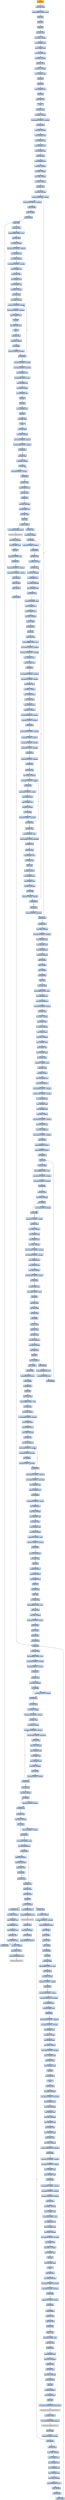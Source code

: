 digraph G {
node[shape=rectangle,style=filled,fillcolor=lightsteelblue,color=lightsteelblue]
bgcolor="transparent"
a0x00404fe8pushl_ebp[label="start\npushl %ebp",color="lightgrey",fillcolor="orange"];
a0x00404fe9movl_esp_ebp[label="0x00404fe9\nmovl %esp, %ebp"];
a0x00404febaddl_0xffffff0cUINT32_esp[label="0x00404feb\naddl $0xffffff0c<UINT32>, %esp"];
a0x00404ff1pushl_ebx[label="0x00404ff1\npushl %ebx"];
a0x00404ff2pushl_esi[label="0x00404ff2\npushl %esi"];
a0x00404ff3pushl_edi[label="0x00404ff3\npushl %edi"];
a0x00404ff4xorl_eax_eax[label="0x00404ff4\nxorl %eax, %eax"];
a0x00404ff6movl_eax__12ebp_[label="0x00404ff6\nmovl %eax, -12(%ebp)"];
a0x00404ff9movl__12ebp__edx[label="0x00404ff9\nmovl -12(%ebp), %edx"];
a0x00404ffcorl__12ebp__edx[label="0x00404ffc\norl -12(%ebp), %edx"];
a0x00404fffsubl__12ebp__edx[label="0x00404fff\nsubl -12(%ebp), %edx"];
a0x00405002subl_edx__12ebp_[label="0x00405002\nsubl %edx, -12(%ebp)"];
a0x00405005xorl_ecx_ecx[label="0x00405005\nxorl %ecx, %ecx"];
a0x00405007movl_ecx__20ebp_[label="0x00405007\nmovl %ecx, -20(%ebp)"];
a0x0040500amovl__20ebp__eax[label="0x0040500a\nmovl -20(%ebp), %eax"];
a0x0040500dincl_eax[label="0x0040500d\nincl %eax"];
a0x0040500epushl_eax[label="0x0040500e\npushl %eax"];
a0x0040500fmovl__20ebp__eax[label="0x0040500f\nmovl -20(%ebp), %eax"];
a0x00405012popl_edx[label="0x00405012\npopl %edx"];
a0x00405013movl_edx_ecx[label="0x00405013\nmovl %edx, %ecx"];
a0x00405015cltd_[label="0x00405015\ncltd "];
a0x00405016idivl_ecx_eax[label="0x00405016\nidivl %ecx, %eax"];
a0x00405018addl_eax__20ebp_[label="0x00405018\naddl %eax, -20(%ebp)"];
a0x0040501bmovl_0x5dbcUINT32__40ebp_[label="0x0040501b\nmovl $0x5dbc<UINT32>, -40(%ebp)"];
a0x00405022xorl_eax_eax[label="0x00405022\nxorl %eax, %eax"];
a0x00405024movl_eax__36ebp_[label="0x00405024\nmovl %eax, -36(%ebp)"];
a0x00405027movl__40ebp__eax[label="0x00405027\nmovl -40(%ebp), %eax"];
a0x0040502aandl__36ebp__eax[label="0x0040502a\nandl -36(%ebp), %eax"];
a0x0040502dmovl__36ebp__edx[label="0x0040502d\nmovl -36(%ebp), %edx"];
a0x00405030andl__40ebp__edx[label="0x00405030\nandl -40(%ebp), %edx"];
a0x00405033addl_edx_eax[label="0x00405033\naddl %edx, %eax"];
a0x00405035imull__40ebp__eax[label="0x00405035\nimull -40(%ebp), %eax"];
a0x00405039movl_eax__40ebp_[label="0x00405039\nmovl %eax, -40(%ebp)"];
a0x0040503cmovl_edi__24ebp_[label="0x0040503c\nmovl %edi, -24(%ebp)"];
a0x0040503fmovl_ebx__32ebp_[label="0x0040503f\nmovl %ebx, -32(%ebp)"];
a0x00405042movl_esi__16ebp_[label="0x00405042\nmovl %esi, -16(%ebp)"];
a0x00405045xorl_ecx_ecx[label="0x00405045\nxorl %ecx, %ecx"];
a0x00405047movl_ecx__64ebp_[label="0x00405047\nmovl %ecx, -64(%ebp)"];
a0x0040504amovl_0x75UINT32__72ebp_[label="0x0040504a\nmovl $0x75<UINT32>, -72(%ebp)"];
a0x00405051movl_0x4bb0UINT32__60ebp_[label="0x00405051\nmovl $0x4bb0<UINT32>, -60(%ebp)"];
a0x00405058pushl__60ebp_[label="0x00405058\npushl -60(%ebp)"];
a0x0040505bpushl__72ebp_[label="0x0040505b\npushl -72(%ebp)"];
a0x0040505ecall_0x00404bb8[label="0x0040505e\ncall 0x00404bb8"];
a0x00404bb8pushl_ebp[label="0x00404bb8\npushl %ebp"];
a0x00404bb9movl_esp_ebp[label="0x00404bb9\nmovl %esp, %ebp"];
a0x00404bbbaddl_0xffffffb4UINT8_esp[label="0x00404bbb\naddl $0xffffffb4<UINT8>, %esp"];
a0x00404bbexorl_eax_eax[label="0x00404bbe\nxorl %eax, %eax"];
a0x00404bc0movl_eax__40ebp_[label="0x00404bc0\nmovl %eax, -40(%ebp)"];
a0x00404bc3movl_0x1169UINT32__36ebp_[label="0x00404bc3\nmovl $0x1169<UINT32>, -36(%ebp)"];
a0x00404bcaleal__36ebp__edx[label="0x00404bca\nleal -36(%ebp), %edx"];
a0x00404bcdmovl_edx__60ebp_[label="0x00404bcd\nmovl %edx, -60(%ebp)"];
a0x00404bd0movl_0x46UINT32__44ebp_[label="0x00404bd0\nmovl $0x46<UINT32>, -44(%ebp)"];
a0x00404bd7movl__60ebp__ecx[label="0x00404bd7\nmovl -60(%ebp), %ecx"];
a0x00404bdamovl_ecx__eax[label="0x00404bda\nmovl (%ecx), %eax"];
a0x00404bdcorl__44ebp__eax[label="0x00404bdc\norl -44(%ebp), %eax"];
a0x00404bdfaddl__40ebp__eax[label="0x00404bdf\naddl -40(%ebp), %eax"];
a0x00404be2movl_eax__32ebp_[label="0x00404be2\nmovl %eax, -32(%ebp)"];
a0x00404be5xorl_edx_edx[label="0x00404be5\nxorl %edx, %edx"];
a0x00404be7movl_edx__64ebp_[label="0x00404be7\nmovl %edx, -64(%ebp)"];
a0x00404beamovl_0xccUINT32__20ebp_[label="0x00404bea\nmovl $0xcc<UINT32>, -20(%ebp)"];
a0x00404bf1movl_0xa7UINT32__24ebp_[label="0x00404bf1\nmovl $0xa7<UINT32>, -24(%ebp)"];
a0x00404bf8movl__24ebp__ecx[label="0x00404bf8\nmovl -24(%ebp), %ecx"];
a0x00404bfbincl_ecx[label="0x00404bfb\nincl %ecx"];
a0x00404bfcmovl__20ebp__eax[label="0x00404bfc\nmovl -20(%ebp), %eax"];
a0x00404bffcltd_[label="0x00404bff\ncltd "];
a0x00404c00idivl_ecx_eax[label="0x00404c00\nidivl %ecx, %eax"];
a0x00404c02addl_eax__32ebp_[label="0x00404c02\naddl %eax, -32(%ebp)"];
a0x00404c05incl__64ebp_[label="0x00404c05\nincl -64(%ebp)"];
a0x00404c08cmpl_0x1UINT8__64ebp_[label="0x00404c08\ncmpl $0x1<UINT8>, -64(%ebp)"];
a0x00404c0cjle_0x00404bea[label="0x00404c0c\njle 0x00404bea"];
a0x00404c0emovl_0x9UINT32__16ebp_[label="0x00404c0e\nmovl $0x9<UINT32>, -16(%ebp)"];
a0x00404c15movl_0xa3UINT32_0xcebp_[label="0x00404c15\nmovl $0xa3<UINT32>, 0xc(%ebp)"];
a0x00404c1cmovl_0xcebp__ecx[label="0x00404c1c\nmovl 0xc(%ebp), %ecx"];
a0x00404c1fandl_0x3b3eUINT32_ecx[label="0x00404c1f\nandl $0x3b3e<UINT32>, %ecx"];
a0x00404c25addl__16ebp__ecx[label="0x00404c25\naddl -16(%ebp), %ecx"];
a0x00404c28movl_ecx__52ebp_[label="0x00404c28\nmovl %ecx, -52(%ebp)"];
a0x00404c2bmovl_0xcebp__eax[label="0x00404c2b\nmovl 0xc(%ebp), %eax"];
a0x00404c2eincl_eax[label="0x00404c2e\nincl %eax"];
a0x00404c2fpushl_eax[label="0x00404c2f\npushl %eax"];
a0x00404c30movl__36ebp__eax[label="0x00404c30\nmovl -36(%ebp), %eax"];
a0x00404c33popl_edx[label="0x00404c33\npopl %edx"];
a0x00404c34movl_edx_ecx[label="0x00404c34\nmovl %edx, %ecx"];
a0x00404c36cltd_[label="0x00404c36\ncltd "];
a0x00404c37idivl_ecx_eax[label="0x00404c37\nidivl %ecx, %eax"];
a0x00404c39subl_eax__32ebp_[label="0x00404c39\nsubl %eax, -32(%ebp)"];
a0x00404c3cmovl_0xcbUINT32__8ebp_[label="0x00404c3c\nmovl $0xcb<UINT32>, -8(%ebp)"];
a0x00404c43cmpl_0x4de8UINT32__8ebp_[label="0x00404c43\ncmpl $0x4de8<UINT32>, -8(%ebp)"];
a0x00404c4ajne_0x00404c57[label="0x00404c4a\njne 0x00404c57"];
a0x00404c57xorl_eax_eax[label="0x00404c57\nxorl %eax, %eax"];
a0x00404c59movl_eax__76ebp_[label="0x00404c59\nmovl %eax, -76(%ebp)"];
a0x00404c5cincl__76ebp_[label="0x00404c5c\nincl -76(%ebp)"];
a0x00404c5fcmpl_0x2UINT8__76ebp_[label="0x00404c5f\ncmpl $0x2<UINT8>, -76(%ebp)"];
a0x00404c63jle_0x00404c5c[label="0x00404c63\njle 0x00404c5c"];
a0x00404c65addl_ecx_edx[label="0x00404c65\naddl %ecx, %edx"];
a0x00404c67subl_0xcebp__edx[label="0x00404c67\nsubl 0xc(%ebp), %edx"];
a0x00404c6acmpl_ecx_edx[label="0x00404c6a\ncmpl %ecx, %edx"];
a0x00404c6cjb_0x00404c7f[label="0x00404c6c\njb 0x00404c7f"];
a0x00404c7fsubl_ecx_0xcebp_[label="0x00404c7f\nsubl %ecx, 0xc(%ebp)"];
a0x00404c82adcl_0xcebp__edx[label="0x00404c82\nadcl 0xc(%ebp), %edx"];
a0x00404c85movl_ebp_esp[label="0x00404c85\nmovl %ebp, %esp"];
a0x00404c87popl_ebp[label="0x00404c87\npopl %ebp"];
a0x00404c88ret_0x8UINT16[label="0x00404c88\nret $0x8<UINT16>"];
a0x00405063xorl_eax_eax[label="0x00405063\nxorl %eax, %eax"];
a0x00405065movl_eax__76ebp_[label="0x00405065\nmovl %eax, -76(%ebp)"];
a0x00405068incl__76ebp_[label="0x00405068\nincl -76(%ebp)"];
a0x0040506bcmpl_0x2UINT8__76ebp_[label="0x0040506b\ncmpl $0x2<UINT8>, -76(%ebp)"];
a0x0040506fjle_0x00405068[label="0x0040506f\njle 0x00405068"];
a0x00405071xorl_edx_edx[label="0x00405071\nxorl %edx, %edx"];
a0x00405073movl_edx__84ebp_[label="0x00405073\nmovl %edx, -84(%ebp)"];
a0x00405076xorl_ecx_ecx[label="0x00405076\nxorl %ecx, %ecx"];
a0x00405078movl_ecx__68ebp_[label="0x00405078\nmovl %ecx, -68(%ebp)"];
a0x0040507bleal__68ebp__eax[label="0x0040507b\nleal -68(%ebp), %eax"];
a0x0040507emovl_eax__88ebp_[label="0x0040507e\nmovl %eax, -88(%ebp)"];
a0x00405081movl__88ebp__edx[label="0x00405081\nmovl -88(%ebp), %edx"];
a0x00405084movl_edx__ecx[label="0x00405084\nmovl (%edx), %ecx"];
a0x00405086andl_0x16UINT8_ecx[label="0x00405086\nandl $0x16<UINT8>, %ecx"];
a0x00405089imull__72ebp__ecx[label="0x00405089\nimull -72(%ebp), %ecx"];
a0x0040508dimull__60ebp__ecx[label="0x0040508d\nimull -60(%ebp), %ecx"];
a0x00405091movl_ecx__60ebp_[label="0x00405091\nmovl %ecx, -60(%ebp)"];
a0x00405094pushl__72ebp_[label="0x00405094\npushl -72(%ebp)"];
a0x00405097call_0x00401000[label="0x00405097\ncall 0x00401000"];
a0x00401000pushl_ebp[label="0x00401000\npushl %ebp"];
a0x00401001movl_esp_ebp[label="0x00401001\nmovl %esp, %ebp"];
a0x00401003addl_0xffffff88UINT8_esp[label="0x00401003\naddl $0xffffff88<UINT8>, %esp"];
a0x00401006movl_0x65UINT32__20ebp_[label="0x00401006\nmovl $0x65<UINT32>, -20(%ebp)"];
a0x0040100dmovl_0x7216UINT32__32ebp_[label="0x0040100d\nmovl $0x7216<UINT32>, -32(%ebp)"];
a0x00401014movl__20ebp__eax[label="0x00401014\nmovl -20(%ebp), %eax"];
a0x00401017cmpl__32ebp__eax[label="0x00401017\ncmpl -32(%ebp), %eax"];
a0x0040101ajl_0x0040107d[label="0x0040101a\njl 0x0040107d"];
a0x0040107dmovl_0xfc56UINT32__36ebp_[label="0x0040107d\nmovl $0xfc56<UINT32>, -36(%ebp)"];
a0x00401084movl_0x1c9UINT32__4ebp_[label="0x00401084\nmovl $0x1c9<UINT32>, -4(%ebp)"];
a0x0040108bleal__4ebp__eax[label="0x0040108b\nleal -4(%ebp), %eax"];
a0x0040108emovl_eax__72ebp_[label="0x0040108e\nmovl %eax, -72(%ebp)"];
a0x00401091movl__72ebp__eax[label="0x00401091\nmovl -72(%ebp), %eax"];
a0x00401094movl_eax__edx[label="0x00401094\nmovl (%eax), %edx"];
a0x00401096imull__36ebp__edx[label="0x00401096\nimull -36(%ebp), %edx"];
a0x0040109amovl_edx__28ebp_[label="0x0040109a\nmovl %edx, -28(%ebp)"];
a0x0040109dmovl_0xddUINT32__16ebp_[label="0x0040109d\nmovl $0xdd<UINT32>, -16(%ebp)"];
a0x004010a4cmpl_0x0UINT8__16ebp_[label="0x004010a4\ncmpl $0x0<UINT8>, -16(%ebp)"];
a0x004010a8je_0x004010b5[label="0x004010a8\nje 0x004010b5"];
a0x004010aamovl_0x3029UINT32__24ebp_[label="0x004010aa\nmovl $0x3029<UINT32>, -24(%ebp)"];
a0x004010b1cmpl_0x0UINT8__24ebp_[label="0x004010b1\ncmpl $0x0<UINT8>, -24(%ebp)"];
a0x004010b5movl_0x3aUINT32__24ebp_[label="0x004010b5\nmovl $0x3a<UINT32>, -24(%ebp)"];
a0x004010bccmpl_0x58UINT8__24ebp_[label="0x004010bc\ncmpl $0x58<UINT8>, -24(%ebp)"];
a0x004010c0jnl_0x004010ca[label="0x004010c0\njnl 0x004010ca"];
a0x004010c2cmpl_0x3dUINT8__16ebp_[label="0x004010c2\ncmpl $0x3d<UINT8>, -16(%ebp)"];
a0x004010c6jg_0x004010d8[label="0x004010c6\njg 0x004010d8"];
a0x004010d8xorl_eax_eax[label="0x004010d8\nxorl %eax, %eax"];
a0x004010damovl_eax__112ebp_[label="0x004010da\nmovl %eax, -112(%ebp)"];
a0x004010ddcmpl_0xff7UINT32__20ebp_[label="0x004010dd\ncmpl $0xff7<UINT32>, -20(%ebp)"];
a0x004010e4jnl_0x004010f6[label="0x004010e4\njnl 0x004010f6"];
a0x004010e6movl_0x692UINT32__8ebp_[label="0x004010e6\nmovl $0x692<UINT32>, -8(%ebp)"];
a0x004010edmovl__8ebp__edx[label="0x004010ed\nmovl -8(%ebp), %edx"];
a0x004010f0addl__24ebp__edx[label="0x004010f0\naddl -24(%ebp), %edx"];
a0x004010f3subl_edx__8ebp_[label="0x004010f3\nsubl %edx, -8(%ebp)"];
a0x004010f6incl__112ebp_[label="0x004010f6\nincl -112(%ebp)"];
a0x004010f9cmpl_0x2UINT8__112ebp_[label="0x004010f9\ncmpl $0x2<UINT8>, -112(%ebp)"];
a0x004010fdjle_0x004010dd[label="0x004010fd\njle 0x004010dd"];
a0x004010ffsubl_edx_ecx[label="0x004010ff\nsubl %edx, %ecx"];
a0x00401101xorl_0x0UINT8_eax[label="0x00401101\nxorl $0x0<UINT8>, %eax"];
a0x00401104testl_0x698bUINT32_0x8ebp_[label="0x00401104\ntestl $0x698b<UINT32>, 0x8(%ebp)"];
a0x0040110bjne_0x0040111d[label="0x0040110b\njne 0x0040111d"];
a0x0040111dxorl_edx_ecx[label="0x0040111d\nxorl %edx, %ecx"];
a0x0040111fsubl_0x8ebp__edx[label="0x0040111f\nsubl 0x8(%ebp), %edx"];
a0x00401122movl_ebp_esp[label="0x00401122\nmovl %ebp, %esp"];
a0x00401124popl_ebp[label="0x00401124\npopl %ebp"];
a0x00401125ret_0x4UINT16[label="0x00401125\nret $0x4<UINT16>"];
a0x0040509cmovl__60ebp__eax[label="0x0040509c\nmovl -60(%ebp), %eax"];
a0x0040509fsubl__68ebp__eax[label="0x0040509f\nsubl -68(%ebp), %eax"];
a0x004050a2subl_eax__60ebp_[label="0x004050a2\nsubl %eax, -60(%ebp)"];
a0x004050a5incl__84ebp_[label="0x004050a5\nincl -84(%ebp)"];
a0x004050a8cmpl_0x2UINT8__84ebp_[label="0x004050a8\ncmpl $0x2<UINT8>, -84(%ebp)"];
a0x004050acjle_0x00405076[label="0x004050ac\njle 0x00405076"];
a0x004050aeincl__64ebp_[label="0x004050ae\nincl -64(%ebp)"];
a0x004050b1cmpl_0x4UINT8__64ebp_[label="0x004050b1\ncmpl $0x4<UINT8>, -64(%ebp)"];
a0x004050b5jle_0x0040504a[label="0x004050b5\njle 0x0040504a"];
a0x004050b7xorl_edx_edx[label="0x004050b7\nxorl %edx, %edx"];
a0x004050b9movl_edx__92ebp_[label="0x004050b9\nmovl %edx, -92(%ebp)"];
a0x004050bcmovl_0x2cfUINT32__96ebp_[label="0x004050bc\nmovl $0x2cf<UINT32>, -96(%ebp)"];
a0x004050c3movl__96ebp__ecx[label="0x004050c3\nmovl -96(%ebp), %ecx"];
a0x004050c6andl__96ebp__ecx[label="0x004050c6\nandl -96(%ebp), %ecx"];
a0x004050c9imull__96ebp__ecx[label="0x004050c9\nimull -96(%ebp), %ecx"];
a0x004050cdaddl_ecx__96ebp_[label="0x004050cd\naddl %ecx, -96(%ebp)"];
a0x004050d0pushl__32ebp_[label="0x004050d0\npushl -32(%ebp)"];
a0x004050d3pushl__16ebp_[label="0x004050d3\npushl -16(%ebp)"];
a0x004050d6pushl__24ebp_[label="0x004050d6\npushl -24(%ebp)"];
a0x004050d9call_0x0040583c[label="0x004050d9\ncall 0x0040583c"];
a0x0040583cpushl_ebp[label="0x0040583c\npushl %ebp"];
a0x0040583dmovl_esp_ebp[label="0x0040583d\nmovl %esp, %ebp"];
a0x0040583faddl_0xffffffc4UINT8_esp[label="0x0040583f\naddl $0xffffffc4<UINT8>, %esp"];
a0x00405842movl_0x8ebp__eax[label="0x00405842\nmovl 0x8(%ebp), %eax"];
a0x00405845movl_eax_0x0040c0a8[label="0x00405845\nmovl %eax, 0x0040c0a8"];
a0x0040584amovl_0x63UINT32__8ebp_[label="0x0040584a\nmovl $0x63<UINT32>, -8(%ebp)"];
a0x00405851xorl_eax_eax[label="0x00405851\nxorl %eax, %eax"];
a0x00405853movl_eax__12ebp_[label="0x00405853\nmovl %eax, -12(%ebp)"];
a0x00405856leal__8ebp__edx[label="0x00405856\nleal -8(%ebp), %edx"];
a0x00405859movl_edx__16ebp_[label="0x00405859\nmovl %edx, -16(%ebp)"];
a0x0040585cleal__12ebp__ecx[label="0x0040585c\nleal -12(%ebp), %ecx"];
a0x0040585fmovl_ecx__20ebp_[label="0x0040585f\nmovl %ecx, -20(%ebp)"];
a0x00405862movl__16ebp__eax[label="0x00405862\nmovl -16(%ebp), %eax"];
a0x00405865movl_eax__edx[label="0x00405865\nmovl (%eax), %edx"];
a0x00405867movl__20ebp__ecx[label="0x00405867\nmovl -20(%ebp), %ecx"];
a0x0040586amovl_ecx__eax[label="0x0040586a\nmovl (%ecx), %eax"];
a0x0040586corl_0xe77UINT32_eax[label="0x0040586c\norl $0xe77<UINT32>, %eax"];
a0x00405871imull_eax_edx[label="0x00405871\nimull %eax, %edx"];
a0x00405874subl_edx__8ebp_[label="0x00405874\nsubl %edx, -8(%ebp)"];
a0x00405877movl_0x10ebp__eax[label="0x00405877\nmovl 0x10(%ebp), %eax"];
a0x0040587amovl_eax_0x0040c078[label="0x0040587a\nmovl %eax, 0x0040c078"];
a0x0040587fmovl_0x6f3bUINT32__24ebp_[label="0x0040587f\nmovl $0x6f3b<UINT32>, -24(%ebp)"];
a0x00405886movl_0x7755UINT32__28ebp_[label="0x00405886\nmovl $0x7755<UINT32>, -28(%ebp)"];
a0x0040588dmovl__24ebp__edx[label="0x0040588d\nmovl -24(%ebp), %edx"];
a0x00405890andl__28ebp__edx[label="0x00405890\nandl -28(%ebp), %edx"];
a0x00405893subl__24ebp__edx[label="0x00405893\nsubl -24(%ebp), %edx"];
a0x00405896subl_edx__28ebp_[label="0x00405896\nsubl %edx, -28(%ebp)"];
a0x00405899cmpl_0x4780UINT32__28ebp_[label="0x00405899\ncmpl $0x4780<UINT32>, -28(%ebp)"];
a0x004058a0movl_0xcebp__eax[label="0x004058a0\nmovl 0xc(%ebp), %eax"];
a0x004058a3movl_eax_0x0040c064[label="0x004058a3\nmovl %eax, 0x0040c064"];
a0x004058a8movl_0x8eceUINT32__44ebp_[label="0x004058a8\nmovl $0x8ece<UINT32>, -44(%ebp)"];
a0x004058afpushl__44ebp_[label="0x004058af\npushl -44(%ebp)"];
a0x004058b2pushl_0x406429UINT32[label="0x004058b2\npushl $0x406429<UINT32>"];
a0x004058b7pushl_0x406259UINT32[label="0x004058b7\npushl $0x406259<UINT32>"];
a0x004058bccall_0x00404ed8[label="0x004058bc\ncall 0x00404ed8"];
a0x00404ed8pushl_ebp[label="0x00404ed8\npushl %ebp"];
a0x00404ed9movl_esp_ebp[label="0x00404ed9\nmovl %esp, %ebp"];
a0x00404edbaddl_0xffffffb8UINT8_esp[label="0x00404edb\naddl $0xffffffb8<UINT8>, %esp"];
a0x00404edemovl_0x7dceUINT32__52ebp_[label="0x00404ede\nmovl $0x7dce<UINT32>, -52(%ebp)"];
a0x00404ee5cmpl_0xc6UINT32__52ebp_[label="0x00404ee5\ncmpl $0xc6<UINT32>, -52(%ebp)"];
a0x00404eecjnl_0x00404efc[label="0x00404eec\njnl 0x00404efc"];
a0x00404efcxorl_edx_edx[label="0x00404efc\nxorl %edx, %edx"];
a0x00404efemovl_edx__64ebp_[label="0x00404efe\nmovl %edx, -64(%ebp)"];
a0x00404f01incl__64ebp_[label="0x00404f01\nincl -64(%ebp)"];
a0x00404f04cmpl_0x3UINT8__64ebp_[label="0x00404f04\ncmpl $0x3<UINT8>, -64(%ebp)"];
a0x00404f08jle_0x00404f01[label="0x00404f08\njle 0x00404f01"];
a0x00404f0amovl_0xc4UINT32__4ebp_[label="0x00404f0a\nmovl $0xc4<UINT32>, -4(%ebp)"];
a0x00404f11xorl_ecx_ecx[label="0x00404f11\nxorl %ecx, %ecx"];
a0x00404f13movl_ecx__40ebp_[label="0x00404f13\nmovl %ecx, -40(%ebp)"];
a0x00404f16movl__4ebp__eax[label="0x00404f16\nmovl -4(%ebp), %eax"];
a0x00404f19subl__40ebp__eax[label="0x00404f19\nsubl -40(%ebp), %eax"];
a0x00404f1cmovl_eax__56ebp_[label="0x00404f1c\nmovl %eax, -56(%ebp)"];
a0x00404f1fmovl_0x70dcUINT32__44ebp_[label="0x00404f1f\nmovl $0x70dc<UINT32>, -44(%ebp)"];
a0x00404f26movl_0x3e6UINT32__16ebp_[label="0x00404f26\nmovl $0x3e6<UINT32>, -16(%ebp)"];
a0x00404f2dmovl__44ebp__edx[label="0x00404f2d\nmovl -44(%ebp), %edx"];
a0x00404f30addl__16ebp__edx[label="0x00404f30\naddl -16(%ebp), %edx"];
a0x00404f33movl_edx__48ebp_[label="0x00404f33\nmovl %edx, -48(%ebp)"];
a0x00404f36cmpl_0x725cUINT32__4ebp_[label="0x00404f36\ncmpl $0x725c<UINT32>, -4(%ebp)"];
a0x00404f3djne_0x00404f3f[label="0x00404f3d\njne 0x00404f3f"];
a0x00404f3faddl_0xcebp__ecx[label="0x00404f3f\naddl 0xc(%ebp), %ecx"];
a0x00404f42testl_0xafUINT32_eax[label="0x00404f42\ntestl $0xaf<UINT32>, %eax"];
a0x00404f47jl_0x00404f57[label="0x00404f47\njl 0x00404f57"];
a0x00404f49adcl_eax_edx[label="0x00404f49\nadcl %eax, %edx"];
a0x00404f4bsbbl_edx_edx[label="0x00404f4b\nsbbl %edx, %edx"];
a0x00404f4dtestl_edx_eax[label="0x00404f4d\ntestl %edx, %eax"];
a0x00404f4fja_0x00404f53[label="0x00404f4f\nja 0x00404f53"];
a0x00404f51subl_ecx_ecx[label="0x00404f51\nsubl %ecx, %ecx"];
a0x00404f53subl_ecx_eax[label="0x00404f53\nsubl %ecx, %eax"];
a0x00404f55subl_edx_ecx[label="0x00404f55\nsubl %edx, %ecx"];
a0x00404f57addl_ecx_0x8ebp_[label="0x00404f57\naddl %ecx, 0x8(%ebp)"];
a0x00404f5axorl_eax_0xcebp_[label="0x00404f5a\nxorl %eax, 0xc(%ebp)"];
a0x00404f5dmovl_ebp_esp[label="0x00404f5d\nmovl %ebp, %esp"];
a0x00404f5fpopl_ebp[label="0x00404f5f\npopl %ebp"];
a0x00404f60ret_0xcUINT16[label="0x00404f60\nret $0xc<UINT16>"];
a0x004058c1pushl__44ebp_[label="0x004058c1\npushl -44(%ebp)"];
a0x004058c4pushl_0x406158UINT32[label="0x004058c4\npushl $0x406158<UINT32>"];
a0x004058c9pushl_0x40629bUINT32[label="0x004058c9\npushl $0x40629b<UINT32>"];
a0x004058cecall_0x00404ed8[label="0x004058ce\ncall 0x00404ed8"];
a0x004058d3pushl__44ebp_[label="0x004058d3\npushl -44(%ebp)"];
a0x004058d6pushl__44ebp_[label="0x004058d6\npushl -44(%ebp)"];
a0x004058d9pushl_0x406155UINT32[label="0x004058d9\npushl $0x406155<UINT32>"];
a0x004058depushl__44ebp_[label="0x004058de\npushl -44(%ebp)"];
a0x004058e1call_0x00405924[label="0x004058e1\ncall 0x00405924"];
a0x00405924pushl_ebp[label="0x00405924\npushl %ebp"];
a0x00405925movl_esp_ebp[label="0x00405925\nmovl %esp, %ebp"];
a0x00405927addl_0xffffffbcUINT8_esp[label="0x00405927\naddl $0xffffffbc<UINT8>, %esp"];
a0x0040592axorl_eax_eax[label="0x0040592a\nxorl %eax, %eax"];
a0x0040592cmovl_eax__8ebp_[label="0x0040592c\nmovl %eax, -8(%ebp)"];
a0x0040592fmovl_0x29e9UINT32__56ebp_[label="0x0040592f\nmovl $0x29e9<UINT32>, -56(%ebp)"];
a0x00405936movl__8ebp__edx[label="0x00405936\nmovl -8(%ebp), %edx"];
a0x00405939subl__56ebp__edx[label="0x00405939\nsubl -56(%ebp), %edx"];
a0x0040593cmovl_edx_0x8ebp_[label="0x0040593c\nmovl %edx, 0x8(%ebp)"];
a0x0040593fxorl_ecx_ecx[label="0x0040593f\nxorl %ecx, %ecx"];
a0x00405941movl_ecx__60ebp_[label="0x00405941\nmovl %ecx, -60(%ebp)"];
a0x00405944movl_0x8eUINT32__48ebp_[label="0x00405944\nmovl $0x8e<UINT32>, -48(%ebp)"];
a0x0040594bcmpl_0x0UINT8__48ebp_[label="0x0040594b\ncmpl $0x0<UINT8>, -48(%ebp)"];
a0x0040594fincl__60ebp_[label="0x0040594f\nincl -60(%ebp)"];
a0x00405952cmpl_0x4UINT8__60ebp_[label="0x00405952\ncmpl $0x4<UINT8>, -60(%ebp)"];
a0x00405956jle_0x00405944[label="0x00405956\njle 0x00405944"];
a0x00405958movl_0x89aeUINT32__36ebp_[label="0x00405958\nmovl $0x89ae<UINT32>, -36(%ebp)"];
a0x0040595fmovl_0x85aUINT32_0x14ebp_[label="0x0040595f\nmovl $0x85a<UINT32>, 0x14(%ebp)"];
a0x00405966movl__36ebp__eax[label="0x00405966\nmovl -36(%ebp), %eax"];
a0x00405969cmpl_0x14ebp__eax[label="0x00405969\ncmpl 0x14(%ebp), %eax"];
a0x0040596cjne_0x00405984[label="0x0040596c\njne 0x00405984"];
a0x00405984movl_0x92aUINT32__4ebp_[label="0x00405984\nmovl $0x92a<UINT32>, -4(%ebp)"];
a0x0040598bleal__4ebp__ecx[label="0x0040598b\nleal -4(%ebp), %ecx"];
a0x0040598emovl_ecx__68ebp_[label="0x0040598e\nmovl %ecx, -68(%ebp)"];
a0x00405991movl__68ebp__eax[label="0x00405991\nmovl -68(%ebp), %eax"];
a0x00405994movl_eax__edx[label="0x00405994\nmovl (%eax), %edx"];
a0x00405996subl__56ebp__edx[label="0x00405996\nsubl -56(%ebp), %edx"];
a0x00405999movl_edx__12ebp_[label="0x00405999\nmovl %edx, -12(%ebp)"];
a0x0040599csubl_0xcf4UINT32_eax[label="0x0040599c\nsubl $0xcf4<UINT32>, %eax"];
a0x004059a1testl_0x0UINT32_0xcebp_[label="0x004059a1\ntestl $0x0<UINT32>, 0xc(%ebp)"];
a0x004059a8je_0x004059ad[label="0x004059a8\nje 0x004059ad"];
a0x004059adsubl_ecx_0x10ebp_[label="0x004059ad\nsubl %ecx, 0x10(%ebp)"];
a0x004059b0movl_ebp_esp[label="0x004059b0\nmovl %ebp, %esp"];
a0x004059b2popl_ebp[label="0x004059b2\npopl %ebp"];
a0x004059b3ret_0x10UINT16[label="0x004059b3\nret $0x10<UINT16>"];
a0x004058e6pushl_0x0UINT8[label="0x004058e6\npushl $0x0<UINT8>"];
a0x004058e8leal__40ebp__ecx[label="0x004058e8\nleal -40(%ebp), %ecx"];
a0x004058ebpushl_ecx[label="0x004058eb\npushl %ecx"];
a0x004058eccall_0x004054b8[label="0x004058ec\ncall 0x004054b8"];
a0x004054b8pushl_ebp[label="0x004054b8\npushl %ebp"];
a0x004054b9movl_esp_ebp[label="0x004054b9\nmovl %esp, %ebp"];
a0x004054bbaddl_0xffffffc0UINT8_esp[label="0x004054bb\naddl $0xffffffc0<UINT8>, %esp"];
a0x004054bexorl_eax_eax[label="0x004054be\nxorl %eax, %eax"];
a0x004054c0movl_eax__8ebp_[label="0x004054c0\nmovl %eax, -8(%ebp)"];
a0x004054c3movl_0x2UINT32__4ebp_[label="0x004054c3\nmovl $0x2<UINT32>, -4(%ebp)"];
a0x004054capushl__8ebp_[label="0x004054ca\npushl -8(%ebp)"];
a0x004054cdpushl__4ebp_[label="0x004054cd\npushl -4(%ebp)"];
a0x004054d0pushl__8ebp_[label="0x004054d0\npushl -8(%ebp)"];
a0x004054d3call_0x004055b8[label="0x004054d3\ncall 0x004055b8"];
a0x004055b8pushl_ebp[label="0x004055b8\npushl %ebp"];
a0x004055b9movl_esp_ebp[label="0x004055b9\nmovl %esp, %ebp"];
a0x004055bbaddl_0xffffffb4UINT8_esp[label="0x004055bb\naddl $0xffffffb4<UINT8>, %esp"];
a0x004055bemovl_0x92UINT32__12ebp_[label="0x004055be\nmovl $0x92<UINT32>, -12(%ebp)"];
a0x004055c5cmpl_0x0UINT8__12ebp_[label="0x004055c5\ncmpl $0x0<UINT8>, -12(%ebp)"];
a0x004055c9je_0x004055d9[label="0x004055c9\nje 0x004055d9"];
a0x004055cbxorl_eax_eax[label="0x004055cb\nxorl %eax, %eax"];
a0x004055cdmovl_eax__48ebp_[label="0x004055cd\nmovl %eax, -48(%ebp)"];
a0x004055d0incl__48ebp_[label="0x004055d0\nincl -48(%ebp)"];
a0x004055d3cmpl_0x1UINT8__48ebp_[label="0x004055d3\ncmpl $0x1<UINT8>, -48(%ebp)"];
a0x004055d7jle_0x004055d0[label="0x004055d7\njle 0x004055d0"];
a0x004055d9xorl_edx_edx[label="0x004055d9\nxorl %edx, %edx"];
a0x004055dbmovl_edx__24ebp_[label="0x004055db\nmovl %edx, -24(%ebp)"];
a0x004055decmpl_0xc054UINT32__24ebp_[label="0x004055de\ncmpl $0xc054<UINT32>, -24(%ebp)"];
a0x004055e5xorl_ecx_ecx[label="0x004055e5\nxorl %ecx, %ecx"];
a0x004055e7movl_ecx__52ebp_[label="0x004055e7\nmovl %ecx, -52(%ebp)"];
a0x004055eamovl_0x7cb8UINT32__20ebp_[label="0x004055ea\nmovl $0x7cb8<UINT32>, -20(%ebp)"];
a0x004055f1movl_0x7880UINT32_0x8ebp_[label="0x004055f1\nmovl $0x7880<UINT32>, 0x8(%ebp)"];
a0x004055f8xorl_eax_eax[label="0x004055f8\nxorl %eax, %eax"];
a0x004055famovl_eax__40ebp_[label="0x004055fa\nmovl %eax, -40(%ebp)"];
a0x004055fdmovl_0x8ebp__edx[label="0x004055fd\nmovl 0x8(%ebp), %edx"];
a0x00405600orl__40ebp__edx[label="0x00405600\norl -40(%ebp), %edx"];
a0x00405603imull__20ebp__edx[label="0x00405603\nimull -20(%ebp), %edx"];
a0x00405607movl_edx__36ebp_[label="0x00405607\nmovl %edx, -36(%ebp)"];
a0x0040560aincl__52ebp_[label="0x0040560a\nincl -52(%ebp)"];
a0x0040560dcmpl_0x1UINT8__52ebp_[label="0x0040560d\ncmpl $0x1<UINT8>, -52(%ebp)"];
a0x00405611jle_0x004055ea[label="0x00405611\njle 0x004055ea"];
a0x00405613xorl_ecx_ecx[label="0x00405613\nxorl %ecx, %ecx"];
a0x00405615movl_ecx__56ebp_[label="0x00405615\nmovl %ecx, -56(%ebp)"];
a0x00405618incl__56ebp_[label="0x00405618\nincl -56(%ebp)"];
a0x0040561bcmpl_0x2UINT8__56ebp_[label="0x0040561b\ncmpl $0x2<UINT8>, -56(%ebp)"];
a0x0040561fjle_0x00405618[label="0x0040561f\njle 0x00405618"];
a0x00405621xorl_eax_eax[label="0x00405621\nxorl %eax, %eax"];
a0x00405623movl_eax__72ebp_[label="0x00405623\nmovl %eax, -72(%ebp)"];
a0x00405626incl__72ebp_[label="0x00405626\nincl -72(%ebp)"];
a0x00405629cmpl_0x3UINT8__72ebp_[label="0x00405629\ncmpl $0x3<UINT8>, -72(%ebp)"];
a0x0040562djle_0x00405626[label="0x0040562d\njle 0x00405626"];
a0x0040562fadcl_0x549UINT32_eax[label="0x0040562f\nadcl $0x549<UINT32>, %eax"];
a0x00405634testl_eax_0x10ebp_[label="0x00405634\ntestl %eax, 0x10(%ebp)"];
a0x00405637jne_0x00405645[label="0x00405637\njne 0x00405645"];
a0x00405639addl_edx_0xcebp_[label="0x00405639\naddl %edx, 0xc(%ebp)"];
a0x0040563csubl_edx_0xcebp_[label="0x0040563c\nsubl %edx, 0xc(%ebp)"];
a0x0040563fcmpl_ecx_edx[label="0x0040563f\ncmpl %ecx, %edx"];
a0x00405641jb_0x00405647[label="0x00405641\njb 0x00405647"];
a0x00405643andl_eax_eax[label="0x00405643\nandl %eax, %eax"];
a0x00405645sbbl_edx_ecx[label="0x00405645\nsbbl %edx, %ecx"];
a0x00405647subl_eax_eax[label="0x00405647\nsubl %eax, %eax"];
a0x00405649movl_ebp_esp[label="0x00405649\nmovl %ebp, %esp"];
a0x0040564bpopl_ebp[label="0x0040564b\npopl %ebp"];
a0x0040564cret_0xcUINT16[label="0x0040564c\nret $0xc<UINT16>"];
a0x004054d8xorl_edx_edx[label="0x004054d8\nxorl %edx, %edx"];
a0x004054damovl_edx__12ebp_[label="0x004054da\nmovl %edx, -12(%ebp)"];
a0x004054ddmovl_0x4aUINT32__16ebp_[label="0x004054dd\nmovl $0x4a<UINT32>, -16(%ebp)"];
a0x004054e4pushl_0x406561UINT32[label="0x004054e4\npushl $0x406561<UINT32>"];
a0x004054e9pushl__16ebp_[label="0x004054e9\npushl -16(%ebp)"];
a0x004054ecpushl__4ebp_[label="0x004054ec\npushl -4(%ebp)"];
a0x004054efpushl__4ebp_[label="0x004054ef\npushl -4(%ebp)"];
a0x004054f2pushl__4ebp_[label="0x004054f2\npushl -4(%ebp)"];
a0x004054f5call_0x00404d64[label="0x004054f5\ncall 0x00404d64"];
a0x00404d64pushl_ebp[label="0x00404d64\npushl %ebp"];
a0x00404d65movl_esp_ebp[label="0x00404d65\nmovl %esp, %ebp"];
a0x00404d67addl_0xffffff70UINT32_esp[label="0x00404d67\naddl $0xffffff70<UINT32>, %esp"];
a0x00404d6dxorl_eax_eax[label="0x00404d6d\nxorl %eax, %eax"];
a0x00404d6fmovl_eax__4ebp_[label="0x00404d6f\nmovl %eax, -4(%ebp)"];
a0x00404d72cmpl_0xd7UINT32__4ebp_[label="0x00404d72\ncmpl $0xd7<UINT32>, -4(%ebp)"];
a0x00404d79jg_0x00404d7b[label="0x00404d79\njg 0x00404d7b"];
a0x00404d7bmovl_0xb2ffUINT32__8ebp_[label="0x00404d7b\nmovl $0xb2ff<UINT32>, -8(%ebp)"];
a0x00404d82movl_0xd4UINT32_0x18ebp_[label="0x00404d82\nmovl $0xd4<UINT32>, 0x18(%ebp)"];
a0x00404d89movl__8ebp__edx[label="0x00404d89\nmovl -8(%ebp), %edx"];
a0x00404d8ccmpl_0x18ebp__edx[label="0x00404d8c\ncmpl 0x18(%ebp), %edx"];
a0x00404d8fjl_0x00404e05[label="0x00404d8f\njl 0x00404e05"];
a0x00404d91movl_0x99eaUINT32__36ebp_[label="0x00404d91\nmovl $0x99ea<UINT32>, -36(%ebp)"];
a0x00404d98movl_0x5fUINT32__68ebp_[label="0x00404d98\nmovl $0x5f<UINT32>, -68(%ebp)"];
a0x00404d9fleal__36ebp__ecx[label="0x00404d9f\nleal -36(%ebp), %ecx"];
a0x00404da2movl_ecx__72ebp_[label="0x00404da2\nmovl %ecx, -72(%ebp)"];
a0x00404da5leal__68ebp__eax[label="0x00404da5\nleal -68(%ebp), %eax"];
a0x00404da8movl_eax__76ebp_[label="0x00404da8\nmovl %eax, -76(%ebp)"];
a0x00404dabmovl_0xdaUINT32__28ebp_[label="0x00404dab\nmovl $0xda<UINT32>, -28(%ebp)"];
a0x00404db2movl__72ebp__edx[label="0x00404db2\nmovl -72(%ebp), %edx"];
a0x00404db5movl_edx__eax[label="0x00404db5\nmovl (%edx), %eax"];
a0x00404db7movl__68ebp__edx[label="0x00404db7\nmovl -68(%ebp), %edx"];
a0x00404dbaincl_edx[label="0x00404dba\nincl %edx"];
a0x00404dbbmovl_edx_ecx[label="0x00404dbb\nmovl %edx, %ecx"];
a0x00404dbdcltd_[label="0x00404dbd\ncltd "];
a0x00404dbeidivl_ecx_eax[label="0x00404dbe\nidivl %ecx, %eax"];
a0x00404dc0movl_eax_0x8ebp_[label="0x00404dc0\nmovl %eax, 0x8(%ebp)"];
a0x00404dc3movl_0xc4eUINT32_0x14ebp_[label="0x00404dc3\nmovl $0xc4e<UINT32>, 0x14(%ebp)"];
a0x00404dcaleal_0x14ebp__eax[label="0x00404dca\nleal 0x14(%ebp), %eax"];
a0x00404dcdmovl_eax__80ebp_[label="0x00404dcd\nmovl %eax, -80(%ebp)"];
a0x00404dd0leal__36ebp__eax[label="0x00404dd0\nleal -36(%ebp), %eax"];
a0x00404dd3movl_eax__84ebp_[label="0x00404dd3\nmovl %eax, -84(%ebp)"];
a0x00404dd6movl__80ebp__edx[label="0x00404dd6\nmovl -80(%ebp), %edx"];
a0x00404dd9movl_edx__ecx[label="0x00404dd9\nmovl (%edx), %ecx"];
a0x00404ddbmovl__84ebp__eax[label="0x00404ddb\nmovl -84(%ebp), %eax"];
a0x00404ddeimull_eax__ecx[label="0x00404dde\nimull (%eax), %ecx"];
a0x00404de1movl_ecx__44ebp_[label="0x00404de1\nmovl %ecx, -44(%ebp)"];
a0x00404de4cmpl_0x193bUINT32_0x8ebp_[label="0x00404de4\ncmpl $0x193b<UINT32>, 0x8(%ebp)"];
a0x00404debjle_0x00404def[label="0x00404deb\njle 0x00404def"];
a0x00404defmovl_0x37a1UINT32__16ebp_[label="0x00404def\nmovl $0x37a1<UINT32>, -16(%ebp)"];
a0x00404df6movl_0x8dUINT32__24ebp_[label="0x00404df6\nmovl $0x8d<UINT32>, -24(%ebp)"];
a0x00404dfdmovl__16ebp__edx[label="0x00404dfd\nmovl -16(%ebp), %edx"];
a0x00404e00cmpl__24ebp__edx[label="0x00404e00\ncmpl -24(%ebp), %edx"];
a0x00404e03jle_0x00404e05[label="0x00404e03\njle 0x00404e05"];
a0x00404e05movl_0x9da6UINT32__16ebp_[label="0x00404e05\nmovl $0x9da6<UINT32>, -16(%ebp)"];
a0x00404e0ccmpl_0xdbUINT32__16ebp_[label="0x00404e0c\ncmpl $0xdb<UINT32>, -16(%ebp)"];
a0x00404e13movl_0x7eUINT32__48ebp_[label="0x00404e13\nmovl $0x7e<UINT32>, -48(%ebp)"];
a0x00404e1axorl_ecx_ecx[label="0x00404e1a\nxorl %ecx, %ecx"];
a0x00404e1cmovl_ecx__12ebp_[label="0x00404e1c\nmovl %ecx, -12(%ebp)"];
a0x00404e1fmovl__12ebp__eax[label="0x00404e1f\nmovl -12(%ebp), %eax"];
a0x00404e22orl_0x72f6UINT32_eax[label="0x00404e22\norl $0x72f6<UINT32>, %eax"];
a0x00404e27addl__48ebp__eax[label="0x00404e27\naddl -48(%ebp), %eax"];
a0x00404e2aimull__12ebp__eax[label="0x00404e2a\nimull -12(%ebp), %eax"];
a0x00404e2emovl_eax__12ebp_[label="0x00404e2e\nmovl %eax, -12(%ebp)"];
a0x00404e31movl_0x2f3UINT32__40ebp_[label="0x00404e31\nmovl $0x2f3<UINT32>, -40(%ebp)"];
a0x00404e38leal__4ebp__edx[label="0x00404e38\nleal -4(%ebp), %edx"];
a0x00404e3bmovl_edx__112ebp_[label="0x00404e3b\nmovl %edx, -112(%ebp)"];
a0x00404e3emovl__4ebp__ecx[label="0x00404e3e\nmovl -4(%ebp), %ecx"];
a0x00404e41incl_ecx[label="0x00404e41\nincl %ecx"];
a0x00404e42movl__40ebp__eax[label="0x00404e42\nmovl -40(%ebp), %eax"];
a0x00404e45cltd_[label="0x00404e45\ncltd "];
a0x00404e46idivl_ecx_eax[label="0x00404e46\nidivl %ecx, %eax"];
a0x00404e48movl_eax_0x10ebp_[label="0x00404e48\nmovl %eax, 0x10(%ebp)"];
a0x00404e4bmovl_0x5cUINT32_0xcebp_[label="0x00404e4b\nmovl $0x5c<UINT32>, 0xc(%ebp)"];
a0x00404e52cmpl_0x63UINT8_0xcebp_[label="0x00404e52\ncmpl $0x63<UINT8>, 0xc(%ebp)"];
a0x00404e56je_0x00404e60[label="0x00404e56\nje 0x00404e60"];
a0x00404e58cmpl_0x78UINT8__12ebp_[label="0x00404e58\ncmpl $0x78<UINT8>, -12(%ebp)"];
a0x00404e5cje_0x00404eb4[label="0x00404e5c\nje 0x00404eb4"];
a0x00404e5ejmp_0x00404eb4[label="0x00404e5e\njmp 0x00404eb4"];
a0x00404eb4xorl_edx_edx[label="0x00404eb4\nxorl %edx, %edx"];
a0x00404eb6cmpl_eax_ecx[label="0x00404eb6\ncmpl %eax, %ecx"];
a0x00404eb8je_0x00404ecd[label="0x00404eb8\nje 0x00404ecd"];
a0x00404ebaorl_ecx_eax[label="0x00404eba\norl %ecx, %eax"];
a0x00404ebcsubl_0x2fUINT8_edx[label="0x00404ebc\nsubl $0x2f<UINT8>, %edx"];
a0x00404ebftestl_ecx_edx[label="0x00404ebf\ntestl %ecx, %edx"];
a0x00404ec1jb_0x00404ec9[label="0x00404ec1\njb 0x00404ec9"];
a0x00404ec3addl_0x8ebp__ecx[label="0x00404ec3\naddl 0x8(%ebp), %ecx"];
a0x00404ec6subl_ecx_0x18ebp_[label="0x00404ec6\nsubl %ecx, 0x18(%ebp)"];
a0x00404ec9addl_eax_ecx[label="0x00404ec9\naddl %eax, %ecx"];
a0x00404ecbaddl_edx_eax[label="0x00404ecb\naddl %edx, %eax"];
a0x00404ecdaddl_eax_0x8ebp_[label="0x00404ecd\naddl %eax, 0x8(%ebp)"];
a0x00404ed0movl_ebp_esp[label="0x00404ed0\nmovl %ebp, %esp"];
a0x00404ed2popl_ebp[label="0x00404ed2\npopl %ebp"];
a0x00404ed3ret_0x14UINT16[label="0x00404ed3\nret $0x14<UINT16>"];
a0x004054faleal__24ebp__ecx[label="0x004054fa\nleal -24(%ebp), %ecx"];
a0x004054fdpushl_ecx[label="0x004054fd\npushl %ecx"];
a0x004054fecall_QueryPerformanceCounter_kernel32_dll[label="0x004054fe\ncall QueryPerformanceCounter@kernel32.dll"];
QueryPerformanceCounter_kernel32_dll[label="QueryPerformanceCounter@kernel32.dll",color="lightgrey",fillcolor="lightgrey"];
a0x00405504pushl_0x0UINT8[label="0x00405504\npushl $0x0<UINT8>"];
a0x00405506call_GetModuleHandleA_kernel32_dll[label="0x00405506\ncall GetModuleHandleA@kernel32.dll"];
GetModuleHandleA_kernel32_dll[label="GetModuleHandleA@kernel32.dll",color="lightgrey",fillcolor="lightgrey"];
a0x0040550cincl__12ebp_[label="0x0040550c\nincl -12(%ebp)"];
a0x0040550fcmpl_0x4UINT8__12ebp_[label="0x0040550f\ncmpl $0x4<UINT8>, -12(%ebp)"];
a0x00405513jle_0x004054dd[label="0x00405513\njle 0x004054dd"];
a0x00405515xorl_eax_eax[label="0x00405515\nxorl %eax, %eax"];
a0x00405517movl_eax__28ebp_[label="0x00405517\nmovl %eax, -28(%ebp)"];
a0x0040551amovl__28ebp__edx[label="0x0040551a\nmovl -28(%ebp), %edx"];
a0x0040551dandl__28ebp__edx[label="0x0040551d\nandl -28(%ebp), %edx"];
a0x00405520imull__28ebp__edx[label="0x00405520\nimull -28(%ebp), %edx"];
a0x00405524imull__28ebp__edx[label="0x00405524\nimull -28(%ebp), %edx"];
a0x00405528movl_edx__28ebp_[label="0x00405528\nmovl %edx, -28(%ebp)"];
a0x0040552bpushl_0x4060f0UINT32[label="0x0040552b\npushl $0x4060f0<UINT32>"];
a0x00405530pushl__28ebp_[label="0x00405530\npushl -28(%ebp)"];
a0x00405533pushl__28ebp_[label="0x00405533\npushl -28(%ebp)"];
a0x00405536call_0x004055b8[label="0x00405536\ncall 0x004055b8"];
a0x0040553bpushl_0xffffUINT32[label="0x0040553b\npushl $0xffff<UINT32>"];
a0x00405540call_DeleteAtom_kernel32_dll[label="0x00405540\ncall DeleteAtom@kernel32.dll"];
DeleteAtom_kernel32_dll[label="DeleteAtom@kernel32.dll",color="lightgrey",fillcolor="lightgrey"];
a0x00405546xorl_ecx_ecx[label="0x00405546\nxorl %ecx, %ecx"];
a0x00405548movl_ecx__36ebp_[label="0x00405548\nmovl %ecx, -36(%ebp)"];
a0x0040554bpushl__36ebp_[label="0x0040554b\npushl -36(%ebp)"];
a0x0040554epushl_0x406000UINT32[label="0x0040554e\npushl $0x406000<UINT32>"];
a0x00405553call_0x00404bb8[label="0x00405553\ncall 0x00404bb8"];
a0x00405558call_GetLastError_kernel32_dll[label="0x00405558\ncall GetLastError@kernel32.dll"];
GetLastError_kernel32_dll[label="GetLastError@kernel32.dll",color="lightgrey",fillcolor="lightgrey"];
a0x0040555emovl_eax__40ebp_[label="0x0040555e\nmovl %eax, -40(%ebp)"];
a0x00405561movl__40ebp__eax[label="0x00405561\nmovl -40(%ebp), %eax"];
a0x00405564shrl_eax[label="0x00405564\nshrl %eax"];
a0x00405566cmpl_0x3UINT8_eax[label="0x00405566\ncmpl $0x3<UINT8>, %eax"];
a0x00405569je_0x004055a7[label="0x00405569\nje 0x004055a7"];
a0x0040556bmovl_0xcffUINT32__44ebp_[label="0x0040556b\nmovl $0xcff<UINT32>, -44(%ebp)"];
a0x00405572movl_0x35ecUINT32__48ebp_[label="0x00405572\nmovl $0x35ec<UINT32>, -48(%ebp)"];
a0x00405579pushl__48ebp_[label="0x00405579\npushl -48(%ebp)"];
a0x0040557cpushl__44ebp_[label="0x0040557c\npushl -44(%ebp)"];
a0x0040557fpushl__44ebp_[label="0x0040557f\npushl -44(%ebp)"];
a0x00405582call_0x004055b8[label="0x00405582\ncall 0x004055b8"];
a0x00405587leal__48ebp__edx[label="0x00405587\nleal -48(%ebp), %edx"];
a0x0040558amovl_edx__52ebp_[label="0x0040558a\nmovl %edx, -52(%ebp)"];
a0x0040558dmovl__44ebp__ecx[label="0x0040558d\nmovl -44(%ebp), %ecx"];
a0x00405590andl__48ebp__ecx[label="0x00405590\nandl -48(%ebp), %ecx"];
a0x00405593movl__52ebp__eax[label="0x00405593\nmovl -52(%ebp), %eax"];
a0x00405596addl_eax__ecx[label="0x00405596\naddl (%eax), %ecx"];
a0x00405598imull__48ebp__ecx[label="0x00405598\nimull -48(%ebp), %ecx"];
a0x0040559cmovl_ecx__48ebp_[label="0x0040559c\nmovl %ecx, -48(%ebp)"];
a0x0040559fpushl_0x0UINT8[label="0x0040559f\npushl $0x0<UINT8>"];
a0x004055a1call_ExitProcess_kernel32_dll[label="0x004055a1\ncall ExitProcess@kernel32.dll"];
ExitProcess_kernel32_dll[label="ExitProcess@kernel32.dll",color="lightgrey",fillcolor="lightgrey"];
a0x00404fe8pushl_ebp -> a0x00404fe9movl_esp_ebp [color="#000000"];
a0x00404fe9movl_esp_ebp -> a0x00404febaddl_0xffffff0cUINT32_esp [color="#000000"];
a0x00404febaddl_0xffffff0cUINT32_esp -> a0x00404ff1pushl_ebx [color="#000000"];
a0x00404ff1pushl_ebx -> a0x00404ff2pushl_esi [color="#000000"];
a0x00404ff2pushl_esi -> a0x00404ff3pushl_edi [color="#000000"];
a0x00404ff3pushl_edi -> a0x00404ff4xorl_eax_eax [color="#000000"];
a0x00404ff4xorl_eax_eax -> a0x00404ff6movl_eax__12ebp_ [color="#000000"];
a0x00404ff6movl_eax__12ebp_ -> a0x00404ff9movl__12ebp__edx [color="#000000"];
a0x00404ff9movl__12ebp__edx -> a0x00404ffcorl__12ebp__edx [color="#000000"];
a0x00404ffcorl__12ebp__edx -> a0x00404fffsubl__12ebp__edx [color="#000000"];
a0x00404fffsubl__12ebp__edx -> a0x00405002subl_edx__12ebp_ [color="#000000"];
a0x00405002subl_edx__12ebp_ -> a0x00405005xorl_ecx_ecx [color="#000000"];
a0x00405005xorl_ecx_ecx -> a0x00405007movl_ecx__20ebp_ [color="#000000"];
a0x00405007movl_ecx__20ebp_ -> a0x0040500amovl__20ebp__eax [color="#000000"];
a0x0040500amovl__20ebp__eax -> a0x0040500dincl_eax [color="#000000"];
a0x0040500dincl_eax -> a0x0040500epushl_eax [color="#000000"];
a0x0040500epushl_eax -> a0x0040500fmovl__20ebp__eax [color="#000000"];
a0x0040500fmovl__20ebp__eax -> a0x00405012popl_edx [color="#000000"];
a0x00405012popl_edx -> a0x00405013movl_edx_ecx [color="#000000"];
a0x00405013movl_edx_ecx -> a0x00405015cltd_ [color="#000000"];
a0x00405015cltd_ -> a0x00405016idivl_ecx_eax [color="#000000"];
a0x00405016idivl_ecx_eax -> a0x00405018addl_eax__20ebp_ [color="#000000"];
a0x00405018addl_eax__20ebp_ -> a0x0040501bmovl_0x5dbcUINT32__40ebp_ [color="#000000"];
a0x0040501bmovl_0x5dbcUINT32__40ebp_ -> a0x00405022xorl_eax_eax [color="#000000"];
a0x00405022xorl_eax_eax -> a0x00405024movl_eax__36ebp_ [color="#000000"];
a0x00405024movl_eax__36ebp_ -> a0x00405027movl__40ebp__eax [color="#000000"];
a0x00405027movl__40ebp__eax -> a0x0040502aandl__36ebp__eax [color="#000000"];
a0x0040502aandl__36ebp__eax -> a0x0040502dmovl__36ebp__edx [color="#000000"];
a0x0040502dmovl__36ebp__edx -> a0x00405030andl__40ebp__edx [color="#000000"];
a0x00405030andl__40ebp__edx -> a0x00405033addl_edx_eax [color="#000000"];
a0x00405033addl_edx_eax -> a0x00405035imull__40ebp__eax [color="#000000"];
a0x00405035imull__40ebp__eax -> a0x00405039movl_eax__40ebp_ [color="#000000"];
a0x00405039movl_eax__40ebp_ -> a0x0040503cmovl_edi__24ebp_ [color="#000000"];
a0x0040503cmovl_edi__24ebp_ -> a0x0040503fmovl_ebx__32ebp_ [color="#000000"];
a0x0040503fmovl_ebx__32ebp_ -> a0x00405042movl_esi__16ebp_ [color="#000000"];
a0x00405042movl_esi__16ebp_ -> a0x00405045xorl_ecx_ecx [color="#000000"];
a0x00405045xorl_ecx_ecx -> a0x00405047movl_ecx__64ebp_ [color="#000000"];
a0x00405047movl_ecx__64ebp_ -> a0x0040504amovl_0x75UINT32__72ebp_ [color="#000000"];
a0x0040504amovl_0x75UINT32__72ebp_ -> a0x00405051movl_0x4bb0UINT32__60ebp_ [color="#000000"];
a0x00405051movl_0x4bb0UINT32__60ebp_ -> a0x00405058pushl__60ebp_ [color="#000000"];
a0x00405058pushl__60ebp_ -> a0x0040505bpushl__72ebp_ [color="#000000"];
a0x0040505bpushl__72ebp_ -> a0x0040505ecall_0x00404bb8 [color="#000000"];
a0x0040505ecall_0x00404bb8 -> a0x00404bb8pushl_ebp [color="#000000"];
a0x00404bb8pushl_ebp -> a0x00404bb9movl_esp_ebp [color="#000000"];
a0x00404bb9movl_esp_ebp -> a0x00404bbbaddl_0xffffffb4UINT8_esp [color="#000000"];
a0x00404bbbaddl_0xffffffb4UINT8_esp -> a0x00404bbexorl_eax_eax [color="#000000"];
a0x00404bbexorl_eax_eax -> a0x00404bc0movl_eax__40ebp_ [color="#000000"];
a0x00404bc0movl_eax__40ebp_ -> a0x00404bc3movl_0x1169UINT32__36ebp_ [color="#000000"];
a0x00404bc3movl_0x1169UINT32__36ebp_ -> a0x00404bcaleal__36ebp__edx [color="#000000"];
a0x00404bcaleal__36ebp__edx -> a0x00404bcdmovl_edx__60ebp_ [color="#000000"];
a0x00404bcdmovl_edx__60ebp_ -> a0x00404bd0movl_0x46UINT32__44ebp_ [color="#000000"];
a0x00404bd0movl_0x46UINT32__44ebp_ -> a0x00404bd7movl__60ebp__ecx [color="#000000"];
a0x00404bd7movl__60ebp__ecx -> a0x00404bdamovl_ecx__eax [color="#000000"];
a0x00404bdamovl_ecx__eax -> a0x00404bdcorl__44ebp__eax [color="#000000"];
a0x00404bdcorl__44ebp__eax -> a0x00404bdfaddl__40ebp__eax [color="#000000"];
a0x00404bdfaddl__40ebp__eax -> a0x00404be2movl_eax__32ebp_ [color="#000000"];
a0x00404be2movl_eax__32ebp_ -> a0x00404be5xorl_edx_edx [color="#000000"];
a0x00404be5xorl_edx_edx -> a0x00404be7movl_edx__64ebp_ [color="#000000"];
a0x00404be7movl_edx__64ebp_ -> a0x00404beamovl_0xccUINT32__20ebp_ [color="#000000"];
a0x00404beamovl_0xccUINT32__20ebp_ -> a0x00404bf1movl_0xa7UINT32__24ebp_ [color="#000000"];
a0x00404bf1movl_0xa7UINT32__24ebp_ -> a0x00404bf8movl__24ebp__ecx [color="#000000"];
a0x00404bf8movl__24ebp__ecx -> a0x00404bfbincl_ecx [color="#000000"];
a0x00404bfbincl_ecx -> a0x00404bfcmovl__20ebp__eax [color="#000000"];
a0x00404bfcmovl__20ebp__eax -> a0x00404bffcltd_ [color="#000000"];
a0x00404bffcltd_ -> a0x00404c00idivl_ecx_eax [color="#000000"];
a0x00404c00idivl_ecx_eax -> a0x00404c02addl_eax__32ebp_ [color="#000000"];
a0x00404c02addl_eax__32ebp_ -> a0x00404c05incl__64ebp_ [color="#000000"];
a0x00404c05incl__64ebp_ -> a0x00404c08cmpl_0x1UINT8__64ebp_ [color="#000000"];
a0x00404c08cmpl_0x1UINT8__64ebp_ -> a0x00404c0cjle_0x00404bea [color="#000000"];
a0x00404c0cjle_0x00404bea -> a0x00404beamovl_0xccUINT32__20ebp_ [color="#000000",label="T"];
a0x00404c0cjle_0x00404bea -> a0x00404c0emovl_0x9UINT32__16ebp_ [color="#000000",label="F"];
a0x00404c0emovl_0x9UINT32__16ebp_ -> a0x00404c15movl_0xa3UINT32_0xcebp_ [color="#000000"];
a0x00404c15movl_0xa3UINT32_0xcebp_ -> a0x00404c1cmovl_0xcebp__ecx [color="#000000"];
a0x00404c1cmovl_0xcebp__ecx -> a0x00404c1fandl_0x3b3eUINT32_ecx [color="#000000"];
a0x00404c1fandl_0x3b3eUINT32_ecx -> a0x00404c25addl__16ebp__ecx [color="#000000"];
a0x00404c25addl__16ebp__ecx -> a0x00404c28movl_ecx__52ebp_ [color="#000000"];
a0x00404c28movl_ecx__52ebp_ -> a0x00404c2bmovl_0xcebp__eax [color="#000000"];
a0x00404c2bmovl_0xcebp__eax -> a0x00404c2eincl_eax [color="#000000"];
a0x00404c2eincl_eax -> a0x00404c2fpushl_eax [color="#000000"];
a0x00404c2fpushl_eax -> a0x00404c30movl__36ebp__eax [color="#000000"];
a0x00404c30movl__36ebp__eax -> a0x00404c33popl_edx [color="#000000"];
a0x00404c33popl_edx -> a0x00404c34movl_edx_ecx [color="#000000"];
a0x00404c34movl_edx_ecx -> a0x00404c36cltd_ [color="#000000"];
a0x00404c36cltd_ -> a0x00404c37idivl_ecx_eax [color="#000000"];
a0x00404c37idivl_ecx_eax -> a0x00404c39subl_eax__32ebp_ [color="#000000"];
a0x00404c39subl_eax__32ebp_ -> a0x00404c3cmovl_0xcbUINT32__8ebp_ [color="#000000"];
a0x00404c3cmovl_0xcbUINT32__8ebp_ -> a0x00404c43cmpl_0x4de8UINT32__8ebp_ [color="#000000"];
a0x00404c43cmpl_0x4de8UINT32__8ebp_ -> a0x00404c4ajne_0x00404c57 [color="#000000"];
a0x00404c4ajne_0x00404c57 -> a0x00404c57xorl_eax_eax [color="#000000",label="T"];
a0x00404c57xorl_eax_eax -> a0x00404c59movl_eax__76ebp_ [color="#000000"];
a0x00404c59movl_eax__76ebp_ -> a0x00404c5cincl__76ebp_ [color="#000000"];
a0x00404c5cincl__76ebp_ -> a0x00404c5fcmpl_0x2UINT8__76ebp_ [color="#000000"];
a0x00404c5fcmpl_0x2UINT8__76ebp_ -> a0x00404c63jle_0x00404c5c [color="#000000"];
a0x00404c63jle_0x00404c5c -> a0x00404c5cincl__76ebp_ [color="#000000",label="T"];
a0x00404c63jle_0x00404c5c -> a0x00404c65addl_ecx_edx [color="#000000",label="F"];
a0x00404c65addl_ecx_edx -> a0x00404c67subl_0xcebp__edx [color="#000000"];
a0x00404c67subl_0xcebp__edx -> a0x00404c6acmpl_ecx_edx [color="#000000"];
a0x00404c6acmpl_ecx_edx -> a0x00404c6cjb_0x00404c7f [color="#000000"];
a0x00404c6cjb_0x00404c7f -> a0x00404c7fsubl_ecx_0xcebp_ [color="#000000",label="T"];
a0x00404c7fsubl_ecx_0xcebp_ -> a0x00404c82adcl_0xcebp__edx [color="#000000"];
a0x00404c82adcl_0xcebp__edx -> a0x00404c85movl_ebp_esp [color="#000000"];
a0x00404c85movl_ebp_esp -> a0x00404c87popl_ebp [color="#000000"];
a0x00404c87popl_ebp -> a0x00404c88ret_0x8UINT16 [color="#000000"];
a0x00404c88ret_0x8UINT16 -> a0x00405063xorl_eax_eax [color="#000000"];
a0x00405063xorl_eax_eax -> a0x00405065movl_eax__76ebp_ [color="#000000"];
a0x00405065movl_eax__76ebp_ -> a0x00405068incl__76ebp_ [color="#000000"];
a0x00405068incl__76ebp_ -> a0x0040506bcmpl_0x2UINT8__76ebp_ [color="#000000"];
a0x0040506bcmpl_0x2UINT8__76ebp_ -> a0x0040506fjle_0x00405068 [color="#000000"];
a0x0040506fjle_0x00405068 -> a0x00405068incl__76ebp_ [color="#000000",label="T"];
a0x0040506fjle_0x00405068 -> a0x00405071xorl_edx_edx [color="#000000",label="F"];
a0x00405071xorl_edx_edx -> a0x00405073movl_edx__84ebp_ [color="#000000"];
a0x00405073movl_edx__84ebp_ -> a0x00405076xorl_ecx_ecx [color="#000000"];
a0x00405076xorl_ecx_ecx -> a0x00405078movl_ecx__68ebp_ [color="#000000"];
a0x00405078movl_ecx__68ebp_ -> a0x0040507bleal__68ebp__eax [color="#000000"];
a0x0040507bleal__68ebp__eax -> a0x0040507emovl_eax__88ebp_ [color="#000000"];
a0x0040507emovl_eax__88ebp_ -> a0x00405081movl__88ebp__edx [color="#000000"];
a0x00405081movl__88ebp__edx -> a0x00405084movl_edx__ecx [color="#000000"];
a0x00405084movl_edx__ecx -> a0x00405086andl_0x16UINT8_ecx [color="#000000"];
a0x00405086andl_0x16UINT8_ecx -> a0x00405089imull__72ebp__ecx [color="#000000"];
a0x00405089imull__72ebp__ecx -> a0x0040508dimull__60ebp__ecx [color="#000000"];
a0x0040508dimull__60ebp__ecx -> a0x00405091movl_ecx__60ebp_ [color="#000000"];
a0x00405091movl_ecx__60ebp_ -> a0x00405094pushl__72ebp_ [color="#000000"];
a0x00405094pushl__72ebp_ -> a0x00405097call_0x00401000 [color="#000000"];
a0x00405097call_0x00401000 -> a0x00401000pushl_ebp [color="#000000"];
a0x00401000pushl_ebp -> a0x00401001movl_esp_ebp [color="#000000"];
a0x00401001movl_esp_ebp -> a0x00401003addl_0xffffff88UINT8_esp [color="#000000"];
a0x00401003addl_0xffffff88UINT8_esp -> a0x00401006movl_0x65UINT32__20ebp_ [color="#000000"];
a0x00401006movl_0x65UINT32__20ebp_ -> a0x0040100dmovl_0x7216UINT32__32ebp_ [color="#000000"];
a0x0040100dmovl_0x7216UINT32__32ebp_ -> a0x00401014movl__20ebp__eax [color="#000000"];
a0x00401014movl__20ebp__eax -> a0x00401017cmpl__32ebp__eax [color="#000000"];
a0x00401017cmpl__32ebp__eax -> a0x0040101ajl_0x0040107d [color="#000000"];
a0x0040101ajl_0x0040107d -> a0x0040107dmovl_0xfc56UINT32__36ebp_ [color="#000000",label="T"];
a0x0040107dmovl_0xfc56UINT32__36ebp_ -> a0x00401084movl_0x1c9UINT32__4ebp_ [color="#000000"];
a0x00401084movl_0x1c9UINT32__4ebp_ -> a0x0040108bleal__4ebp__eax [color="#000000"];
a0x0040108bleal__4ebp__eax -> a0x0040108emovl_eax__72ebp_ [color="#000000"];
a0x0040108emovl_eax__72ebp_ -> a0x00401091movl__72ebp__eax [color="#000000"];
a0x00401091movl__72ebp__eax -> a0x00401094movl_eax__edx [color="#000000"];
a0x00401094movl_eax__edx -> a0x00401096imull__36ebp__edx [color="#000000"];
a0x00401096imull__36ebp__edx -> a0x0040109amovl_edx__28ebp_ [color="#000000"];
a0x0040109amovl_edx__28ebp_ -> a0x0040109dmovl_0xddUINT32__16ebp_ [color="#000000"];
a0x0040109dmovl_0xddUINT32__16ebp_ -> a0x004010a4cmpl_0x0UINT8__16ebp_ [color="#000000"];
a0x004010a4cmpl_0x0UINT8__16ebp_ -> a0x004010a8je_0x004010b5 [color="#000000"];
a0x004010a8je_0x004010b5 -> a0x004010aamovl_0x3029UINT32__24ebp_ [color="#000000",label="F"];
a0x004010aamovl_0x3029UINT32__24ebp_ -> a0x004010b1cmpl_0x0UINT8__24ebp_ [color="#000000"];
a0x004010b1cmpl_0x0UINT8__24ebp_ -> a0x004010b5movl_0x3aUINT32__24ebp_ [color="#000000"];
a0x004010b5movl_0x3aUINT32__24ebp_ -> a0x004010bccmpl_0x58UINT8__24ebp_ [color="#000000"];
a0x004010bccmpl_0x58UINT8__24ebp_ -> a0x004010c0jnl_0x004010ca [color="#000000"];
a0x004010c0jnl_0x004010ca -> a0x004010c2cmpl_0x3dUINT8__16ebp_ [color="#000000",label="F"];
a0x004010c2cmpl_0x3dUINT8__16ebp_ -> a0x004010c6jg_0x004010d8 [color="#000000"];
a0x004010c6jg_0x004010d8 -> a0x004010d8xorl_eax_eax [color="#000000",label="T"];
a0x004010d8xorl_eax_eax -> a0x004010damovl_eax__112ebp_ [color="#000000"];
a0x004010damovl_eax__112ebp_ -> a0x004010ddcmpl_0xff7UINT32__20ebp_ [color="#000000"];
a0x004010ddcmpl_0xff7UINT32__20ebp_ -> a0x004010e4jnl_0x004010f6 [color="#000000"];
a0x004010e4jnl_0x004010f6 -> a0x004010e6movl_0x692UINT32__8ebp_ [color="#000000",label="F"];
a0x004010e6movl_0x692UINT32__8ebp_ -> a0x004010edmovl__8ebp__edx [color="#000000"];
a0x004010edmovl__8ebp__edx -> a0x004010f0addl__24ebp__edx [color="#000000"];
a0x004010f0addl__24ebp__edx -> a0x004010f3subl_edx__8ebp_ [color="#000000"];
a0x004010f3subl_edx__8ebp_ -> a0x004010f6incl__112ebp_ [color="#000000"];
a0x004010f6incl__112ebp_ -> a0x004010f9cmpl_0x2UINT8__112ebp_ [color="#000000"];
a0x004010f9cmpl_0x2UINT8__112ebp_ -> a0x004010fdjle_0x004010dd [color="#000000"];
a0x004010fdjle_0x004010dd -> a0x004010ddcmpl_0xff7UINT32__20ebp_ [color="#000000",label="T"];
a0x004010fdjle_0x004010dd -> a0x004010ffsubl_edx_ecx [color="#000000",label="F"];
a0x004010ffsubl_edx_ecx -> a0x00401101xorl_0x0UINT8_eax [color="#000000"];
a0x00401101xorl_0x0UINT8_eax -> a0x00401104testl_0x698bUINT32_0x8ebp_ [color="#000000"];
a0x00401104testl_0x698bUINT32_0x8ebp_ -> a0x0040110bjne_0x0040111d [color="#000000"];
a0x0040110bjne_0x0040111d -> a0x0040111dxorl_edx_ecx [color="#000000",label="T"];
a0x0040111dxorl_edx_ecx -> a0x0040111fsubl_0x8ebp__edx [color="#000000"];
a0x0040111fsubl_0x8ebp__edx -> a0x00401122movl_ebp_esp [color="#000000"];
a0x00401122movl_ebp_esp -> a0x00401124popl_ebp [color="#000000"];
a0x00401124popl_ebp -> a0x00401125ret_0x4UINT16 [color="#000000"];
a0x00401125ret_0x4UINT16 -> a0x0040509cmovl__60ebp__eax [color="#000000"];
a0x0040509cmovl__60ebp__eax -> a0x0040509fsubl__68ebp__eax [color="#000000"];
a0x0040509fsubl__68ebp__eax -> a0x004050a2subl_eax__60ebp_ [color="#000000"];
a0x004050a2subl_eax__60ebp_ -> a0x004050a5incl__84ebp_ [color="#000000"];
a0x004050a5incl__84ebp_ -> a0x004050a8cmpl_0x2UINT8__84ebp_ [color="#000000"];
a0x004050a8cmpl_0x2UINT8__84ebp_ -> a0x004050acjle_0x00405076 [color="#000000"];
a0x004050acjle_0x00405076 -> a0x00405076xorl_ecx_ecx [color="#000000",label="T"];
a0x004050acjle_0x00405076 -> a0x004050aeincl__64ebp_ [color="#000000",label="F"];
a0x004050aeincl__64ebp_ -> a0x004050b1cmpl_0x4UINT8__64ebp_ [color="#000000"];
a0x004050b1cmpl_0x4UINT8__64ebp_ -> a0x004050b5jle_0x0040504a [color="#000000"];
a0x004050b5jle_0x0040504a -> a0x0040504amovl_0x75UINT32__72ebp_ [color="#000000",label="T"];
a0x004050b5jle_0x0040504a -> a0x004050b7xorl_edx_edx [color="#000000",label="F"];
a0x004050b7xorl_edx_edx -> a0x004050b9movl_edx__92ebp_ [color="#000000"];
a0x004050b9movl_edx__92ebp_ -> a0x004050bcmovl_0x2cfUINT32__96ebp_ [color="#000000"];
a0x004050bcmovl_0x2cfUINT32__96ebp_ -> a0x004050c3movl__96ebp__ecx [color="#000000"];
a0x004050c3movl__96ebp__ecx -> a0x004050c6andl__96ebp__ecx [color="#000000"];
a0x004050c6andl__96ebp__ecx -> a0x004050c9imull__96ebp__ecx [color="#000000"];
a0x004050c9imull__96ebp__ecx -> a0x004050cdaddl_ecx__96ebp_ [color="#000000"];
a0x004050cdaddl_ecx__96ebp_ -> a0x004050d0pushl__32ebp_ [color="#000000"];
a0x004050d0pushl__32ebp_ -> a0x004050d3pushl__16ebp_ [color="#000000"];
a0x004050d3pushl__16ebp_ -> a0x004050d6pushl__24ebp_ [color="#000000"];
a0x004050d6pushl__24ebp_ -> a0x004050d9call_0x0040583c [color="#000000"];
a0x004050d9call_0x0040583c -> a0x0040583cpushl_ebp [color="#000000"];
a0x0040583cpushl_ebp -> a0x0040583dmovl_esp_ebp [color="#000000"];
a0x0040583dmovl_esp_ebp -> a0x0040583faddl_0xffffffc4UINT8_esp [color="#000000"];
a0x0040583faddl_0xffffffc4UINT8_esp -> a0x00405842movl_0x8ebp__eax [color="#000000"];
a0x00405842movl_0x8ebp__eax -> a0x00405845movl_eax_0x0040c0a8 [color="#000000"];
a0x00405845movl_eax_0x0040c0a8 -> a0x0040584amovl_0x63UINT32__8ebp_ [color="#000000"];
a0x0040584amovl_0x63UINT32__8ebp_ -> a0x00405851xorl_eax_eax [color="#000000"];
a0x00405851xorl_eax_eax -> a0x00405853movl_eax__12ebp_ [color="#000000"];
a0x00405853movl_eax__12ebp_ -> a0x00405856leal__8ebp__edx [color="#000000"];
a0x00405856leal__8ebp__edx -> a0x00405859movl_edx__16ebp_ [color="#000000"];
a0x00405859movl_edx__16ebp_ -> a0x0040585cleal__12ebp__ecx [color="#000000"];
a0x0040585cleal__12ebp__ecx -> a0x0040585fmovl_ecx__20ebp_ [color="#000000"];
a0x0040585fmovl_ecx__20ebp_ -> a0x00405862movl__16ebp__eax [color="#000000"];
a0x00405862movl__16ebp__eax -> a0x00405865movl_eax__edx [color="#000000"];
a0x00405865movl_eax__edx -> a0x00405867movl__20ebp__ecx [color="#000000"];
a0x00405867movl__20ebp__ecx -> a0x0040586amovl_ecx__eax [color="#000000"];
a0x0040586amovl_ecx__eax -> a0x0040586corl_0xe77UINT32_eax [color="#000000"];
a0x0040586corl_0xe77UINT32_eax -> a0x00405871imull_eax_edx [color="#000000"];
a0x00405871imull_eax_edx -> a0x00405874subl_edx__8ebp_ [color="#000000"];
a0x00405874subl_edx__8ebp_ -> a0x00405877movl_0x10ebp__eax [color="#000000"];
a0x00405877movl_0x10ebp__eax -> a0x0040587amovl_eax_0x0040c078 [color="#000000"];
a0x0040587amovl_eax_0x0040c078 -> a0x0040587fmovl_0x6f3bUINT32__24ebp_ [color="#000000"];
a0x0040587fmovl_0x6f3bUINT32__24ebp_ -> a0x00405886movl_0x7755UINT32__28ebp_ [color="#000000"];
a0x00405886movl_0x7755UINT32__28ebp_ -> a0x0040588dmovl__24ebp__edx [color="#000000"];
a0x0040588dmovl__24ebp__edx -> a0x00405890andl__28ebp__edx [color="#000000"];
a0x00405890andl__28ebp__edx -> a0x00405893subl__24ebp__edx [color="#000000"];
a0x00405893subl__24ebp__edx -> a0x00405896subl_edx__28ebp_ [color="#000000"];
a0x00405896subl_edx__28ebp_ -> a0x00405899cmpl_0x4780UINT32__28ebp_ [color="#000000"];
a0x00405899cmpl_0x4780UINT32__28ebp_ -> a0x004058a0movl_0xcebp__eax [color="#000000"];
a0x004058a0movl_0xcebp__eax -> a0x004058a3movl_eax_0x0040c064 [color="#000000"];
a0x004058a3movl_eax_0x0040c064 -> a0x004058a8movl_0x8eceUINT32__44ebp_ [color="#000000"];
a0x004058a8movl_0x8eceUINT32__44ebp_ -> a0x004058afpushl__44ebp_ [color="#000000"];
a0x004058afpushl__44ebp_ -> a0x004058b2pushl_0x406429UINT32 [color="#000000"];
a0x004058b2pushl_0x406429UINT32 -> a0x004058b7pushl_0x406259UINT32 [color="#000000"];
a0x004058b7pushl_0x406259UINT32 -> a0x004058bccall_0x00404ed8 [color="#000000"];
a0x004058bccall_0x00404ed8 -> a0x00404ed8pushl_ebp [color="#000000"];
a0x00404ed8pushl_ebp -> a0x00404ed9movl_esp_ebp [color="#000000"];
a0x00404ed9movl_esp_ebp -> a0x00404edbaddl_0xffffffb8UINT8_esp [color="#000000"];
a0x00404edbaddl_0xffffffb8UINT8_esp -> a0x00404edemovl_0x7dceUINT32__52ebp_ [color="#000000"];
a0x00404edemovl_0x7dceUINT32__52ebp_ -> a0x00404ee5cmpl_0xc6UINT32__52ebp_ [color="#000000"];
a0x00404ee5cmpl_0xc6UINT32__52ebp_ -> a0x00404eecjnl_0x00404efc [color="#000000"];
a0x00404eecjnl_0x00404efc -> a0x00404efcxorl_edx_edx [color="#000000",label="T"];
a0x00404efcxorl_edx_edx -> a0x00404efemovl_edx__64ebp_ [color="#000000"];
a0x00404efemovl_edx__64ebp_ -> a0x00404f01incl__64ebp_ [color="#000000"];
a0x00404f01incl__64ebp_ -> a0x00404f04cmpl_0x3UINT8__64ebp_ [color="#000000"];
a0x00404f04cmpl_0x3UINT8__64ebp_ -> a0x00404f08jle_0x00404f01 [color="#000000"];
a0x00404f08jle_0x00404f01 -> a0x00404f01incl__64ebp_ [color="#000000",label="T"];
a0x00404f08jle_0x00404f01 -> a0x00404f0amovl_0xc4UINT32__4ebp_ [color="#000000",label="F"];
a0x00404f0amovl_0xc4UINT32__4ebp_ -> a0x00404f11xorl_ecx_ecx [color="#000000"];
a0x00404f11xorl_ecx_ecx -> a0x00404f13movl_ecx__40ebp_ [color="#000000"];
a0x00404f13movl_ecx__40ebp_ -> a0x00404f16movl__4ebp__eax [color="#000000"];
a0x00404f16movl__4ebp__eax -> a0x00404f19subl__40ebp__eax [color="#000000"];
a0x00404f19subl__40ebp__eax -> a0x00404f1cmovl_eax__56ebp_ [color="#000000"];
a0x00404f1cmovl_eax__56ebp_ -> a0x00404f1fmovl_0x70dcUINT32__44ebp_ [color="#000000"];
a0x00404f1fmovl_0x70dcUINT32__44ebp_ -> a0x00404f26movl_0x3e6UINT32__16ebp_ [color="#000000"];
a0x00404f26movl_0x3e6UINT32__16ebp_ -> a0x00404f2dmovl__44ebp__edx [color="#000000"];
a0x00404f2dmovl__44ebp__edx -> a0x00404f30addl__16ebp__edx [color="#000000"];
a0x00404f30addl__16ebp__edx -> a0x00404f33movl_edx__48ebp_ [color="#000000"];
a0x00404f33movl_edx__48ebp_ -> a0x00404f36cmpl_0x725cUINT32__4ebp_ [color="#000000"];
a0x00404f36cmpl_0x725cUINT32__4ebp_ -> a0x00404f3djne_0x00404f3f [color="#000000"];
a0x00404f3djne_0x00404f3f -> a0x00404f3faddl_0xcebp__ecx [color="#000000",label="T"];
a0x00404f3faddl_0xcebp__ecx -> a0x00404f42testl_0xafUINT32_eax [color="#000000"];
a0x00404f42testl_0xafUINT32_eax -> a0x00404f47jl_0x00404f57 [color="#000000"];
a0x00404f47jl_0x00404f57 -> a0x00404f49adcl_eax_edx [color="#000000",label="F"];
a0x00404f49adcl_eax_edx -> a0x00404f4bsbbl_edx_edx [color="#000000"];
a0x00404f4bsbbl_edx_edx -> a0x00404f4dtestl_edx_eax [color="#000000"];
a0x00404f4dtestl_edx_eax -> a0x00404f4fja_0x00404f53 [color="#000000"];
a0x00404f4fja_0x00404f53 -> a0x00404f51subl_ecx_ecx [color="#000000",label="F"];
a0x00404f51subl_ecx_ecx -> a0x00404f53subl_ecx_eax [color="#000000"];
a0x00404f53subl_ecx_eax -> a0x00404f55subl_edx_ecx [color="#000000"];
a0x00404f55subl_edx_ecx -> a0x00404f57addl_ecx_0x8ebp_ [color="#000000"];
a0x00404f57addl_ecx_0x8ebp_ -> a0x00404f5axorl_eax_0xcebp_ [color="#000000"];
a0x00404f5axorl_eax_0xcebp_ -> a0x00404f5dmovl_ebp_esp [color="#000000"];
a0x00404f5dmovl_ebp_esp -> a0x00404f5fpopl_ebp [color="#000000"];
a0x00404f5fpopl_ebp -> a0x00404f60ret_0xcUINT16 [color="#000000"];
a0x00404f60ret_0xcUINT16 -> a0x004058c1pushl__44ebp_ [color="#000000"];
a0x004058c1pushl__44ebp_ -> a0x004058c4pushl_0x406158UINT32 [color="#000000"];
a0x004058c4pushl_0x406158UINT32 -> a0x004058c9pushl_0x40629bUINT32 [color="#000000"];
a0x004058c9pushl_0x40629bUINT32 -> a0x004058cecall_0x00404ed8 [color="#000000"];
a0x004058cecall_0x00404ed8 -> a0x00404ed8pushl_ebp [color="#000000"];
a0x00404f60ret_0xcUINT16 -> a0x004058d3pushl__44ebp_ [color="#000000"];
a0x004058d3pushl__44ebp_ -> a0x004058d6pushl__44ebp_ [color="#000000"];
a0x004058d6pushl__44ebp_ -> a0x004058d9pushl_0x406155UINT32 [color="#000000"];
a0x004058d9pushl_0x406155UINT32 -> a0x004058depushl__44ebp_ [color="#000000"];
a0x004058depushl__44ebp_ -> a0x004058e1call_0x00405924 [color="#000000"];
a0x004058e1call_0x00405924 -> a0x00405924pushl_ebp [color="#000000"];
a0x00405924pushl_ebp -> a0x00405925movl_esp_ebp [color="#000000"];
a0x00405925movl_esp_ebp -> a0x00405927addl_0xffffffbcUINT8_esp [color="#000000"];
a0x00405927addl_0xffffffbcUINT8_esp -> a0x0040592axorl_eax_eax [color="#000000"];
a0x0040592axorl_eax_eax -> a0x0040592cmovl_eax__8ebp_ [color="#000000"];
a0x0040592cmovl_eax__8ebp_ -> a0x0040592fmovl_0x29e9UINT32__56ebp_ [color="#000000"];
a0x0040592fmovl_0x29e9UINT32__56ebp_ -> a0x00405936movl__8ebp__edx [color="#000000"];
a0x00405936movl__8ebp__edx -> a0x00405939subl__56ebp__edx [color="#000000"];
a0x00405939subl__56ebp__edx -> a0x0040593cmovl_edx_0x8ebp_ [color="#000000"];
a0x0040593cmovl_edx_0x8ebp_ -> a0x0040593fxorl_ecx_ecx [color="#000000"];
a0x0040593fxorl_ecx_ecx -> a0x00405941movl_ecx__60ebp_ [color="#000000"];
a0x00405941movl_ecx__60ebp_ -> a0x00405944movl_0x8eUINT32__48ebp_ [color="#000000"];
a0x00405944movl_0x8eUINT32__48ebp_ -> a0x0040594bcmpl_0x0UINT8__48ebp_ [color="#000000"];
a0x0040594bcmpl_0x0UINT8__48ebp_ -> a0x0040594fincl__60ebp_ [color="#000000"];
a0x0040594fincl__60ebp_ -> a0x00405952cmpl_0x4UINT8__60ebp_ [color="#000000"];
a0x00405952cmpl_0x4UINT8__60ebp_ -> a0x00405956jle_0x00405944 [color="#000000"];
a0x00405956jle_0x00405944 -> a0x00405944movl_0x8eUINT32__48ebp_ [color="#000000",label="T"];
a0x00405956jle_0x00405944 -> a0x00405958movl_0x89aeUINT32__36ebp_ [color="#000000",label="F"];
a0x00405958movl_0x89aeUINT32__36ebp_ -> a0x0040595fmovl_0x85aUINT32_0x14ebp_ [color="#000000"];
a0x0040595fmovl_0x85aUINT32_0x14ebp_ -> a0x00405966movl__36ebp__eax [color="#000000"];
a0x00405966movl__36ebp__eax -> a0x00405969cmpl_0x14ebp__eax [color="#000000"];
a0x00405969cmpl_0x14ebp__eax -> a0x0040596cjne_0x00405984 [color="#000000"];
a0x0040596cjne_0x00405984 -> a0x00405984movl_0x92aUINT32__4ebp_ [color="#000000",label="T"];
a0x00405984movl_0x92aUINT32__4ebp_ -> a0x0040598bleal__4ebp__ecx [color="#000000"];
a0x0040598bleal__4ebp__ecx -> a0x0040598emovl_ecx__68ebp_ [color="#000000"];
a0x0040598emovl_ecx__68ebp_ -> a0x00405991movl__68ebp__eax [color="#000000"];
a0x00405991movl__68ebp__eax -> a0x00405994movl_eax__edx [color="#000000"];
a0x00405994movl_eax__edx -> a0x00405996subl__56ebp__edx [color="#000000"];
a0x00405996subl__56ebp__edx -> a0x00405999movl_edx__12ebp_ [color="#000000"];
a0x00405999movl_edx__12ebp_ -> a0x0040599csubl_0xcf4UINT32_eax [color="#000000"];
a0x0040599csubl_0xcf4UINT32_eax -> a0x004059a1testl_0x0UINT32_0xcebp_ [color="#000000"];
a0x004059a1testl_0x0UINT32_0xcebp_ -> a0x004059a8je_0x004059ad [color="#000000"];
a0x004059a8je_0x004059ad -> a0x004059adsubl_ecx_0x10ebp_ [color="#000000",label="T"];
a0x004059adsubl_ecx_0x10ebp_ -> a0x004059b0movl_ebp_esp [color="#000000"];
a0x004059b0movl_ebp_esp -> a0x004059b2popl_ebp [color="#000000"];
a0x004059b2popl_ebp -> a0x004059b3ret_0x10UINT16 [color="#000000"];
a0x004059b3ret_0x10UINT16 -> a0x004058e6pushl_0x0UINT8 [color="#000000"];
a0x004058e6pushl_0x0UINT8 -> a0x004058e8leal__40ebp__ecx [color="#000000"];
a0x004058e8leal__40ebp__ecx -> a0x004058ebpushl_ecx [color="#000000"];
a0x004058ebpushl_ecx -> a0x004058eccall_0x004054b8 [color="#000000"];
a0x004058eccall_0x004054b8 -> a0x004054b8pushl_ebp [color="#000000"];
a0x004054b8pushl_ebp -> a0x004054b9movl_esp_ebp [color="#000000"];
a0x004054b9movl_esp_ebp -> a0x004054bbaddl_0xffffffc0UINT8_esp [color="#000000"];
a0x004054bbaddl_0xffffffc0UINT8_esp -> a0x004054bexorl_eax_eax [color="#000000"];
a0x004054bexorl_eax_eax -> a0x004054c0movl_eax__8ebp_ [color="#000000"];
a0x004054c0movl_eax__8ebp_ -> a0x004054c3movl_0x2UINT32__4ebp_ [color="#000000"];
a0x004054c3movl_0x2UINT32__4ebp_ -> a0x004054capushl__8ebp_ [color="#000000"];
a0x004054capushl__8ebp_ -> a0x004054cdpushl__4ebp_ [color="#000000"];
a0x004054cdpushl__4ebp_ -> a0x004054d0pushl__8ebp_ [color="#000000"];
a0x004054d0pushl__8ebp_ -> a0x004054d3call_0x004055b8 [color="#000000"];
a0x004054d3call_0x004055b8 -> a0x004055b8pushl_ebp [color="#000000"];
a0x004055b8pushl_ebp -> a0x004055b9movl_esp_ebp [color="#000000"];
a0x004055b9movl_esp_ebp -> a0x004055bbaddl_0xffffffb4UINT8_esp [color="#000000"];
a0x004055bbaddl_0xffffffb4UINT8_esp -> a0x004055bemovl_0x92UINT32__12ebp_ [color="#000000"];
a0x004055bemovl_0x92UINT32__12ebp_ -> a0x004055c5cmpl_0x0UINT8__12ebp_ [color="#000000"];
a0x004055c5cmpl_0x0UINT8__12ebp_ -> a0x004055c9je_0x004055d9 [color="#000000"];
a0x004055c9je_0x004055d9 -> a0x004055cbxorl_eax_eax [color="#000000",label="F"];
a0x004055cbxorl_eax_eax -> a0x004055cdmovl_eax__48ebp_ [color="#000000"];
a0x004055cdmovl_eax__48ebp_ -> a0x004055d0incl__48ebp_ [color="#000000"];
a0x004055d0incl__48ebp_ -> a0x004055d3cmpl_0x1UINT8__48ebp_ [color="#000000"];
a0x004055d3cmpl_0x1UINT8__48ebp_ -> a0x004055d7jle_0x004055d0 [color="#000000"];
a0x004055d7jle_0x004055d0 -> a0x004055d0incl__48ebp_ [color="#000000",label="T"];
a0x004055d7jle_0x004055d0 -> a0x004055d9xorl_edx_edx [color="#000000",label="F"];
a0x004055d9xorl_edx_edx -> a0x004055dbmovl_edx__24ebp_ [color="#000000"];
a0x004055dbmovl_edx__24ebp_ -> a0x004055decmpl_0xc054UINT32__24ebp_ [color="#000000"];
a0x004055decmpl_0xc054UINT32__24ebp_ -> a0x004055e5xorl_ecx_ecx [color="#000000"];
a0x004055e5xorl_ecx_ecx -> a0x004055e7movl_ecx__52ebp_ [color="#000000"];
a0x004055e7movl_ecx__52ebp_ -> a0x004055eamovl_0x7cb8UINT32__20ebp_ [color="#000000"];
a0x004055eamovl_0x7cb8UINT32__20ebp_ -> a0x004055f1movl_0x7880UINT32_0x8ebp_ [color="#000000"];
a0x004055f1movl_0x7880UINT32_0x8ebp_ -> a0x004055f8xorl_eax_eax [color="#000000"];
a0x004055f8xorl_eax_eax -> a0x004055famovl_eax__40ebp_ [color="#000000"];
a0x004055famovl_eax__40ebp_ -> a0x004055fdmovl_0x8ebp__edx [color="#000000"];
a0x004055fdmovl_0x8ebp__edx -> a0x00405600orl__40ebp__edx [color="#000000"];
a0x00405600orl__40ebp__edx -> a0x00405603imull__20ebp__edx [color="#000000"];
a0x00405603imull__20ebp__edx -> a0x00405607movl_edx__36ebp_ [color="#000000"];
a0x00405607movl_edx__36ebp_ -> a0x0040560aincl__52ebp_ [color="#000000"];
a0x0040560aincl__52ebp_ -> a0x0040560dcmpl_0x1UINT8__52ebp_ [color="#000000"];
a0x0040560dcmpl_0x1UINT8__52ebp_ -> a0x00405611jle_0x004055ea [color="#000000"];
a0x00405611jle_0x004055ea -> a0x004055eamovl_0x7cb8UINT32__20ebp_ [color="#000000",label="T"];
a0x00405611jle_0x004055ea -> a0x00405613xorl_ecx_ecx [color="#000000",label="F"];
a0x00405613xorl_ecx_ecx -> a0x00405615movl_ecx__56ebp_ [color="#000000"];
a0x00405615movl_ecx__56ebp_ -> a0x00405618incl__56ebp_ [color="#000000"];
a0x00405618incl__56ebp_ -> a0x0040561bcmpl_0x2UINT8__56ebp_ [color="#000000"];
a0x0040561bcmpl_0x2UINT8__56ebp_ -> a0x0040561fjle_0x00405618 [color="#000000"];
a0x0040561fjle_0x00405618 -> a0x00405618incl__56ebp_ [color="#000000",label="T"];
a0x0040561fjle_0x00405618 -> a0x00405621xorl_eax_eax [color="#000000",label="F"];
a0x00405621xorl_eax_eax -> a0x00405623movl_eax__72ebp_ [color="#000000"];
a0x00405623movl_eax__72ebp_ -> a0x00405626incl__72ebp_ [color="#000000"];
a0x00405626incl__72ebp_ -> a0x00405629cmpl_0x3UINT8__72ebp_ [color="#000000"];
a0x00405629cmpl_0x3UINT8__72ebp_ -> a0x0040562djle_0x00405626 [color="#000000"];
a0x0040562djle_0x00405626 -> a0x00405626incl__72ebp_ [color="#000000",label="T"];
a0x0040562djle_0x00405626 -> a0x0040562fadcl_0x549UINT32_eax [color="#000000",label="F"];
a0x0040562fadcl_0x549UINT32_eax -> a0x00405634testl_eax_0x10ebp_ [color="#000000"];
a0x00405634testl_eax_0x10ebp_ -> a0x00405637jne_0x00405645 [color="#000000"];
a0x00405637jne_0x00405645 -> a0x00405639addl_edx_0xcebp_ [color="#000000",label="F"];
a0x00405639addl_edx_0xcebp_ -> a0x0040563csubl_edx_0xcebp_ [color="#000000"];
a0x0040563csubl_edx_0xcebp_ -> a0x0040563fcmpl_ecx_edx [color="#000000"];
a0x0040563fcmpl_ecx_edx -> a0x00405641jb_0x00405647 [color="#000000"];
a0x00405641jb_0x00405647 -> a0x00405643andl_eax_eax [color="#000000",label="F"];
a0x00405643andl_eax_eax -> a0x00405645sbbl_edx_ecx [color="#000000"];
a0x00405645sbbl_edx_ecx -> a0x00405647subl_eax_eax [color="#000000"];
a0x00405647subl_eax_eax -> a0x00405649movl_ebp_esp [color="#000000"];
a0x00405649movl_ebp_esp -> a0x0040564bpopl_ebp [color="#000000"];
a0x0040564bpopl_ebp -> a0x0040564cret_0xcUINT16 [color="#000000"];
a0x0040564cret_0xcUINT16 -> a0x004054d8xorl_edx_edx [color="#000000"];
a0x004054d8xorl_edx_edx -> a0x004054damovl_edx__12ebp_ [color="#000000"];
a0x004054damovl_edx__12ebp_ -> a0x004054ddmovl_0x4aUINT32__16ebp_ [color="#000000"];
a0x004054ddmovl_0x4aUINT32__16ebp_ -> a0x004054e4pushl_0x406561UINT32 [color="#000000"];
a0x004054e4pushl_0x406561UINT32 -> a0x004054e9pushl__16ebp_ [color="#000000"];
a0x004054e9pushl__16ebp_ -> a0x004054ecpushl__4ebp_ [color="#000000"];
a0x004054ecpushl__4ebp_ -> a0x004054efpushl__4ebp_ [color="#000000"];
a0x004054efpushl__4ebp_ -> a0x004054f2pushl__4ebp_ [color="#000000"];
a0x004054f2pushl__4ebp_ -> a0x004054f5call_0x00404d64 [color="#000000"];
a0x004054f5call_0x00404d64 -> a0x00404d64pushl_ebp [color="#000000"];
a0x00404d64pushl_ebp -> a0x00404d65movl_esp_ebp [color="#000000"];
a0x00404d65movl_esp_ebp -> a0x00404d67addl_0xffffff70UINT32_esp [color="#000000"];
a0x00404d67addl_0xffffff70UINT32_esp -> a0x00404d6dxorl_eax_eax [color="#000000"];
a0x00404d6dxorl_eax_eax -> a0x00404d6fmovl_eax__4ebp_ [color="#000000"];
a0x00404d6fmovl_eax__4ebp_ -> a0x00404d72cmpl_0xd7UINT32__4ebp_ [color="#000000"];
a0x00404d72cmpl_0xd7UINT32__4ebp_ -> a0x00404d79jg_0x00404d7b [color="#000000"];
a0x00404d79jg_0x00404d7b -> a0x00404d7bmovl_0xb2ffUINT32__8ebp_ [color="#000000",label="F"];
a0x00404d7bmovl_0xb2ffUINT32__8ebp_ -> a0x00404d82movl_0xd4UINT32_0x18ebp_ [color="#000000"];
a0x00404d82movl_0xd4UINT32_0x18ebp_ -> a0x00404d89movl__8ebp__edx [color="#000000"];
a0x00404d89movl__8ebp__edx -> a0x00404d8ccmpl_0x18ebp__edx [color="#000000"];
a0x00404d8ccmpl_0x18ebp__edx -> a0x00404d8fjl_0x00404e05 [color="#000000"];
a0x00404d8fjl_0x00404e05 -> a0x00404d91movl_0x99eaUINT32__36ebp_ [color="#000000",label="F"];
a0x00404d91movl_0x99eaUINT32__36ebp_ -> a0x00404d98movl_0x5fUINT32__68ebp_ [color="#000000"];
a0x00404d98movl_0x5fUINT32__68ebp_ -> a0x00404d9fleal__36ebp__ecx [color="#000000"];
a0x00404d9fleal__36ebp__ecx -> a0x00404da2movl_ecx__72ebp_ [color="#000000"];
a0x00404da2movl_ecx__72ebp_ -> a0x00404da5leal__68ebp__eax [color="#000000"];
a0x00404da5leal__68ebp__eax -> a0x00404da8movl_eax__76ebp_ [color="#000000"];
a0x00404da8movl_eax__76ebp_ -> a0x00404dabmovl_0xdaUINT32__28ebp_ [color="#000000"];
a0x00404dabmovl_0xdaUINT32__28ebp_ -> a0x00404db2movl__72ebp__edx [color="#000000"];
a0x00404db2movl__72ebp__edx -> a0x00404db5movl_edx__eax [color="#000000"];
a0x00404db5movl_edx__eax -> a0x00404db7movl__68ebp__edx [color="#000000"];
a0x00404db7movl__68ebp__edx -> a0x00404dbaincl_edx [color="#000000"];
a0x00404dbaincl_edx -> a0x00404dbbmovl_edx_ecx [color="#000000"];
a0x00404dbbmovl_edx_ecx -> a0x00404dbdcltd_ [color="#000000"];
a0x00404dbdcltd_ -> a0x00404dbeidivl_ecx_eax [color="#000000"];
a0x00404dbeidivl_ecx_eax -> a0x00404dc0movl_eax_0x8ebp_ [color="#000000"];
a0x00404dc0movl_eax_0x8ebp_ -> a0x00404dc3movl_0xc4eUINT32_0x14ebp_ [color="#000000"];
a0x00404dc3movl_0xc4eUINT32_0x14ebp_ -> a0x00404dcaleal_0x14ebp__eax [color="#000000"];
a0x00404dcaleal_0x14ebp__eax -> a0x00404dcdmovl_eax__80ebp_ [color="#000000"];
a0x00404dcdmovl_eax__80ebp_ -> a0x00404dd0leal__36ebp__eax [color="#000000"];
a0x00404dd0leal__36ebp__eax -> a0x00404dd3movl_eax__84ebp_ [color="#000000"];
a0x00404dd3movl_eax__84ebp_ -> a0x00404dd6movl__80ebp__edx [color="#000000"];
a0x00404dd6movl__80ebp__edx -> a0x00404dd9movl_edx__ecx [color="#000000"];
a0x00404dd9movl_edx__ecx -> a0x00404ddbmovl__84ebp__eax [color="#000000"];
a0x00404ddbmovl__84ebp__eax -> a0x00404ddeimull_eax__ecx [color="#000000"];
a0x00404ddeimull_eax__ecx -> a0x00404de1movl_ecx__44ebp_ [color="#000000"];
a0x00404de1movl_ecx__44ebp_ -> a0x00404de4cmpl_0x193bUINT32_0x8ebp_ [color="#000000"];
a0x00404de4cmpl_0x193bUINT32_0x8ebp_ -> a0x00404debjle_0x00404def [color="#000000"];
a0x00404debjle_0x00404def -> a0x00404defmovl_0x37a1UINT32__16ebp_ [color="#000000",label="T"];
a0x00404defmovl_0x37a1UINT32__16ebp_ -> a0x00404df6movl_0x8dUINT32__24ebp_ [color="#000000"];
a0x00404df6movl_0x8dUINT32__24ebp_ -> a0x00404dfdmovl__16ebp__edx [color="#000000"];
a0x00404dfdmovl__16ebp__edx -> a0x00404e00cmpl__24ebp__edx [color="#000000"];
a0x00404e00cmpl__24ebp__edx -> a0x00404e03jle_0x00404e05 [color="#000000"];
a0x00404e03jle_0x00404e05 -> a0x00404e05movl_0x9da6UINT32__16ebp_ [color="#000000",label="F"];
a0x00404e05movl_0x9da6UINT32__16ebp_ -> a0x00404e0ccmpl_0xdbUINT32__16ebp_ [color="#000000"];
a0x00404e0ccmpl_0xdbUINT32__16ebp_ -> a0x00404e13movl_0x7eUINT32__48ebp_ [color="#000000"];
a0x00404e13movl_0x7eUINT32__48ebp_ -> a0x00404e1axorl_ecx_ecx [color="#000000"];
a0x00404e1axorl_ecx_ecx -> a0x00404e1cmovl_ecx__12ebp_ [color="#000000"];
a0x00404e1cmovl_ecx__12ebp_ -> a0x00404e1fmovl__12ebp__eax [color="#000000"];
a0x00404e1fmovl__12ebp__eax -> a0x00404e22orl_0x72f6UINT32_eax [color="#000000"];
a0x00404e22orl_0x72f6UINT32_eax -> a0x00404e27addl__48ebp__eax [color="#000000"];
a0x00404e27addl__48ebp__eax -> a0x00404e2aimull__12ebp__eax [color="#000000"];
a0x00404e2aimull__12ebp__eax -> a0x00404e2emovl_eax__12ebp_ [color="#000000"];
a0x00404e2emovl_eax__12ebp_ -> a0x00404e31movl_0x2f3UINT32__40ebp_ [color="#000000"];
a0x00404e31movl_0x2f3UINT32__40ebp_ -> a0x00404e38leal__4ebp__edx [color="#000000"];
a0x00404e38leal__4ebp__edx -> a0x00404e3bmovl_edx__112ebp_ [color="#000000"];
a0x00404e3bmovl_edx__112ebp_ -> a0x00404e3emovl__4ebp__ecx [color="#000000"];
a0x00404e3emovl__4ebp__ecx -> a0x00404e41incl_ecx [color="#000000"];
a0x00404e41incl_ecx -> a0x00404e42movl__40ebp__eax [color="#000000"];
a0x00404e42movl__40ebp__eax -> a0x00404e45cltd_ [color="#000000"];
a0x00404e45cltd_ -> a0x00404e46idivl_ecx_eax [color="#000000"];
a0x00404e46idivl_ecx_eax -> a0x00404e48movl_eax_0x10ebp_ [color="#000000"];
a0x00404e48movl_eax_0x10ebp_ -> a0x00404e4bmovl_0x5cUINT32_0xcebp_ [color="#000000"];
a0x00404e4bmovl_0x5cUINT32_0xcebp_ -> a0x00404e52cmpl_0x63UINT8_0xcebp_ [color="#000000"];
a0x00404e52cmpl_0x63UINT8_0xcebp_ -> a0x00404e56je_0x00404e60 [color="#000000"];
a0x00404e56je_0x00404e60 -> a0x00404e58cmpl_0x78UINT8__12ebp_ [color="#000000",label="F"];
a0x00404e58cmpl_0x78UINT8__12ebp_ -> a0x00404e5cje_0x00404eb4 [color="#000000"];
a0x00404e5cje_0x00404eb4 -> a0x00404e5ejmp_0x00404eb4 [color="#000000",label="F"];
a0x00404e5ejmp_0x00404eb4 -> a0x00404eb4xorl_edx_edx [color="#000000"];
a0x00404eb4xorl_edx_edx -> a0x00404eb6cmpl_eax_ecx [color="#000000"];
a0x00404eb6cmpl_eax_ecx -> a0x00404eb8je_0x00404ecd [color="#000000"];
a0x00404eb8je_0x00404ecd -> a0x00404ebaorl_ecx_eax [color="#000000",label="F"];
a0x00404ebaorl_ecx_eax -> a0x00404ebcsubl_0x2fUINT8_edx [color="#000000"];
a0x00404ebcsubl_0x2fUINT8_edx -> a0x00404ebftestl_ecx_edx [color="#000000"];
a0x00404ebftestl_ecx_edx -> a0x00404ec1jb_0x00404ec9 [color="#000000"];
a0x00404ec1jb_0x00404ec9 -> a0x00404ec3addl_0x8ebp__ecx [color="#000000",label="F"];
a0x00404ec3addl_0x8ebp__ecx -> a0x00404ec6subl_ecx_0x18ebp_ [color="#000000"];
a0x00404ec6subl_ecx_0x18ebp_ -> a0x00404ec9addl_eax_ecx [color="#000000"];
a0x00404ec9addl_eax_ecx -> a0x00404ecbaddl_edx_eax [color="#000000"];
a0x00404ecbaddl_edx_eax -> a0x00404ecdaddl_eax_0x8ebp_ [color="#000000"];
a0x00404ecdaddl_eax_0x8ebp_ -> a0x00404ed0movl_ebp_esp [color="#000000"];
a0x00404ed0movl_ebp_esp -> a0x00404ed2popl_ebp [color="#000000"];
a0x00404ed2popl_ebp -> a0x00404ed3ret_0x14UINT16 [color="#000000"];
a0x00404ed3ret_0x14UINT16 -> a0x004054faleal__24ebp__ecx [color="#000000"];
a0x004054faleal__24ebp__ecx -> a0x004054fdpushl_ecx [color="#000000"];
a0x004054fdpushl_ecx -> a0x004054fecall_QueryPerformanceCounter_kernel32_dll [color="#000000"];
a0x004054fecall_QueryPerformanceCounter_kernel32_dll -> QueryPerformanceCounter_kernel32_dll [color="#000000"];
QueryPerformanceCounter_kernel32_dll -> a0x00405504pushl_0x0UINT8 [color="#000000"];
a0x00405504pushl_0x0UINT8 -> a0x00405506call_GetModuleHandleA_kernel32_dll [color="#000000"];
a0x00405506call_GetModuleHandleA_kernel32_dll -> GetModuleHandleA_kernel32_dll [color="#000000"];
GetModuleHandleA_kernel32_dll -> a0x0040550cincl__12ebp_ [color="#000000"];
a0x0040550cincl__12ebp_ -> a0x0040550fcmpl_0x4UINT8__12ebp_ [color="#000000"];
a0x0040550fcmpl_0x4UINT8__12ebp_ -> a0x00405513jle_0x004054dd [color="#000000"];
a0x00405513jle_0x004054dd -> a0x004054ddmovl_0x4aUINT32__16ebp_ [color="#000000",label="T"];
a0x00405513jle_0x004054dd -> a0x00405515xorl_eax_eax [color="#000000",label="F"];
a0x00405515xorl_eax_eax -> a0x00405517movl_eax__28ebp_ [color="#000000"];
a0x00405517movl_eax__28ebp_ -> a0x0040551amovl__28ebp__edx [color="#000000"];
a0x0040551amovl__28ebp__edx -> a0x0040551dandl__28ebp__edx [color="#000000"];
a0x0040551dandl__28ebp__edx -> a0x00405520imull__28ebp__edx [color="#000000"];
a0x00405520imull__28ebp__edx -> a0x00405524imull__28ebp__edx [color="#000000"];
a0x00405524imull__28ebp__edx -> a0x00405528movl_edx__28ebp_ [color="#000000"];
a0x00405528movl_edx__28ebp_ -> a0x0040552bpushl_0x4060f0UINT32 [color="#000000"];
a0x0040552bpushl_0x4060f0UINT32 -> a0x00405530pushl__28ebp_ [color="#000000"];
a0x00405530pushl__28ebp_ -> a0x00405533pushl__28ebp_ [color="#000000"];
a0x00405533pushl__28ebp_ -> a0x00405536call_0x004055b8 [color="#000000"];
a0x00405536call_0x004055b8 -> a0x004055b8pushl_ebp [color="#000000"];
a0x00405637jne_0x00405645 -> a0x00405645sbbl_edx_ecx [color="#000000",label="T"];
a0x0040564cret_0xcUINT16 -> a0x0040553bpushl_0xffffUINT32 [color="#000000"];
a0x0040553bpushl_0xffffUINT32 -> a0x00405540call_DeleteAtom_kernel32_dll [color="#000000"];
a0x00405540call_DeleteAtom_kernel32_dll -> DeleteAtom_kernel32_dll [color="#000000"];
DeleteAtom_kernel32_dll -> a0x00405546xorl_ecx_ecx [color="#000000"];
a0x00405546xorl_ecx_ecx -> a0x00405548movl_ecx__36ebp_ [color="#000000"];
a0x00405548movl_ecx__36ebp_ -> a0x0040554bpushl__36ebp_ [color="#000000"];
a0x0040554bpushl__36ebp_ -> a0x0040554epushl_0x406000UINT32 [color="#000000"];
a0x0040554epushl_0x406000UINT32 -> a0x00405553call_0x00404bb8 [color="#000000"];
a0x00405553call_0x00404bb8 -> a0x00404bb8pushl_ebp [color="#000000"];
a0x00404c88ret_0x8UINT16 -> a0x00405558call_GetLastError_kernel32_dll [color="#000000"];
a0x00405558call_GetLastError_kernel32_dll -> GetLastError_kernel32_dll [color="#000000"];
GetLastError_kernel32_dll -> a0x0040555emovl_eax__40ebp_ [color="#000000"];
a0x0040555emovl_eax__40ebp_ -> a0x00405561movl__40ebp__eax [color="#000000"];
a0x00405561movl__40ebp__eax -> a0x00405564shrl_eax [color="#000000"];
a0x00405564shrl_eax -> a0x00405566cmpl_0x3UINT8_eax [color="#000000"];
a0x00405566cmpl_0x3UINT8_eax -> a0x00405569je_0x004055a7 [color="#000000"];
a0x00405569je_0x004055a7 -> a0x0040556bmovl_0xcffUINT32__44ebp_ [color="#000000",label="F"];
a0x0040556bmovl_0xcffUINT32__44ebp_ -> a0x00405572movl_0x35ecUINT32__48ebp_ [color="#000000"];
a0x00405572movl_0x35ecUINT32__48ebp_ -> a0x00405579pushl__48ebp_ [color="#000000"];
a0x00405579pushl__48ebp_ -> a0x0040557cpushl__44ebp_ [color="#000000"];
a0x0040557cpushl__44ebp_ -> a0x0040557fpushl__44ebp_ [color="#000000"];
a0x0040557fpushl__44ebp_ -> a0x00405582call_0x004055b8 [color="#000000"];
a0x00405582call_0x004055b8 -> a0x004055b8pushl_ebp [color="#000000"];
a0x0040564cret_0xcUINT16 -> a0x00405587leal__48ebp__edx [color="#000000"];
a0x00405587leal__48ebp__edx -> a0x0040558amovl_edx__52ebp_ [color="#000000"];
a0x0040558amovl_edx__52ebp_ -> a0x0040558dmovl__44ebp__ecx [color="#000000"];
a0x0040558dmovl__44ebp__ecx -> a0x00405590andl__48ebp__ecx [color="#000000"];
a0x00405590andl__48ebp__ecx -> a0x00405593movl__52ebp__eax [color="#000000"];
a0x00405593movl__52ebp__eax -> a0x00405596addl_eax__ecx [color="#000000"];
a0x00405596addl_eax__ecx -> a0x00405598imull__48ebp__ecx [color="#000000"];
a0x00405598imull__48ebp__ecx -> a0x0040559cmovl_ecx__48ebp_ [color="#000000"];
a0x0040559cmovl_ecx__48ebp_ -> a0x0040559fpushl_0x0UINT8 [color="#000000"];
a0x0040559fpushl_0x0UINT8 -> a0x004055a1call_ExitProcess_kernel32_dll [color="#000000"];
a0x004055a1call_ExitProcess_kernel32_dll -> ExitProcess_kernel32_dll [color="#000000"];
}
